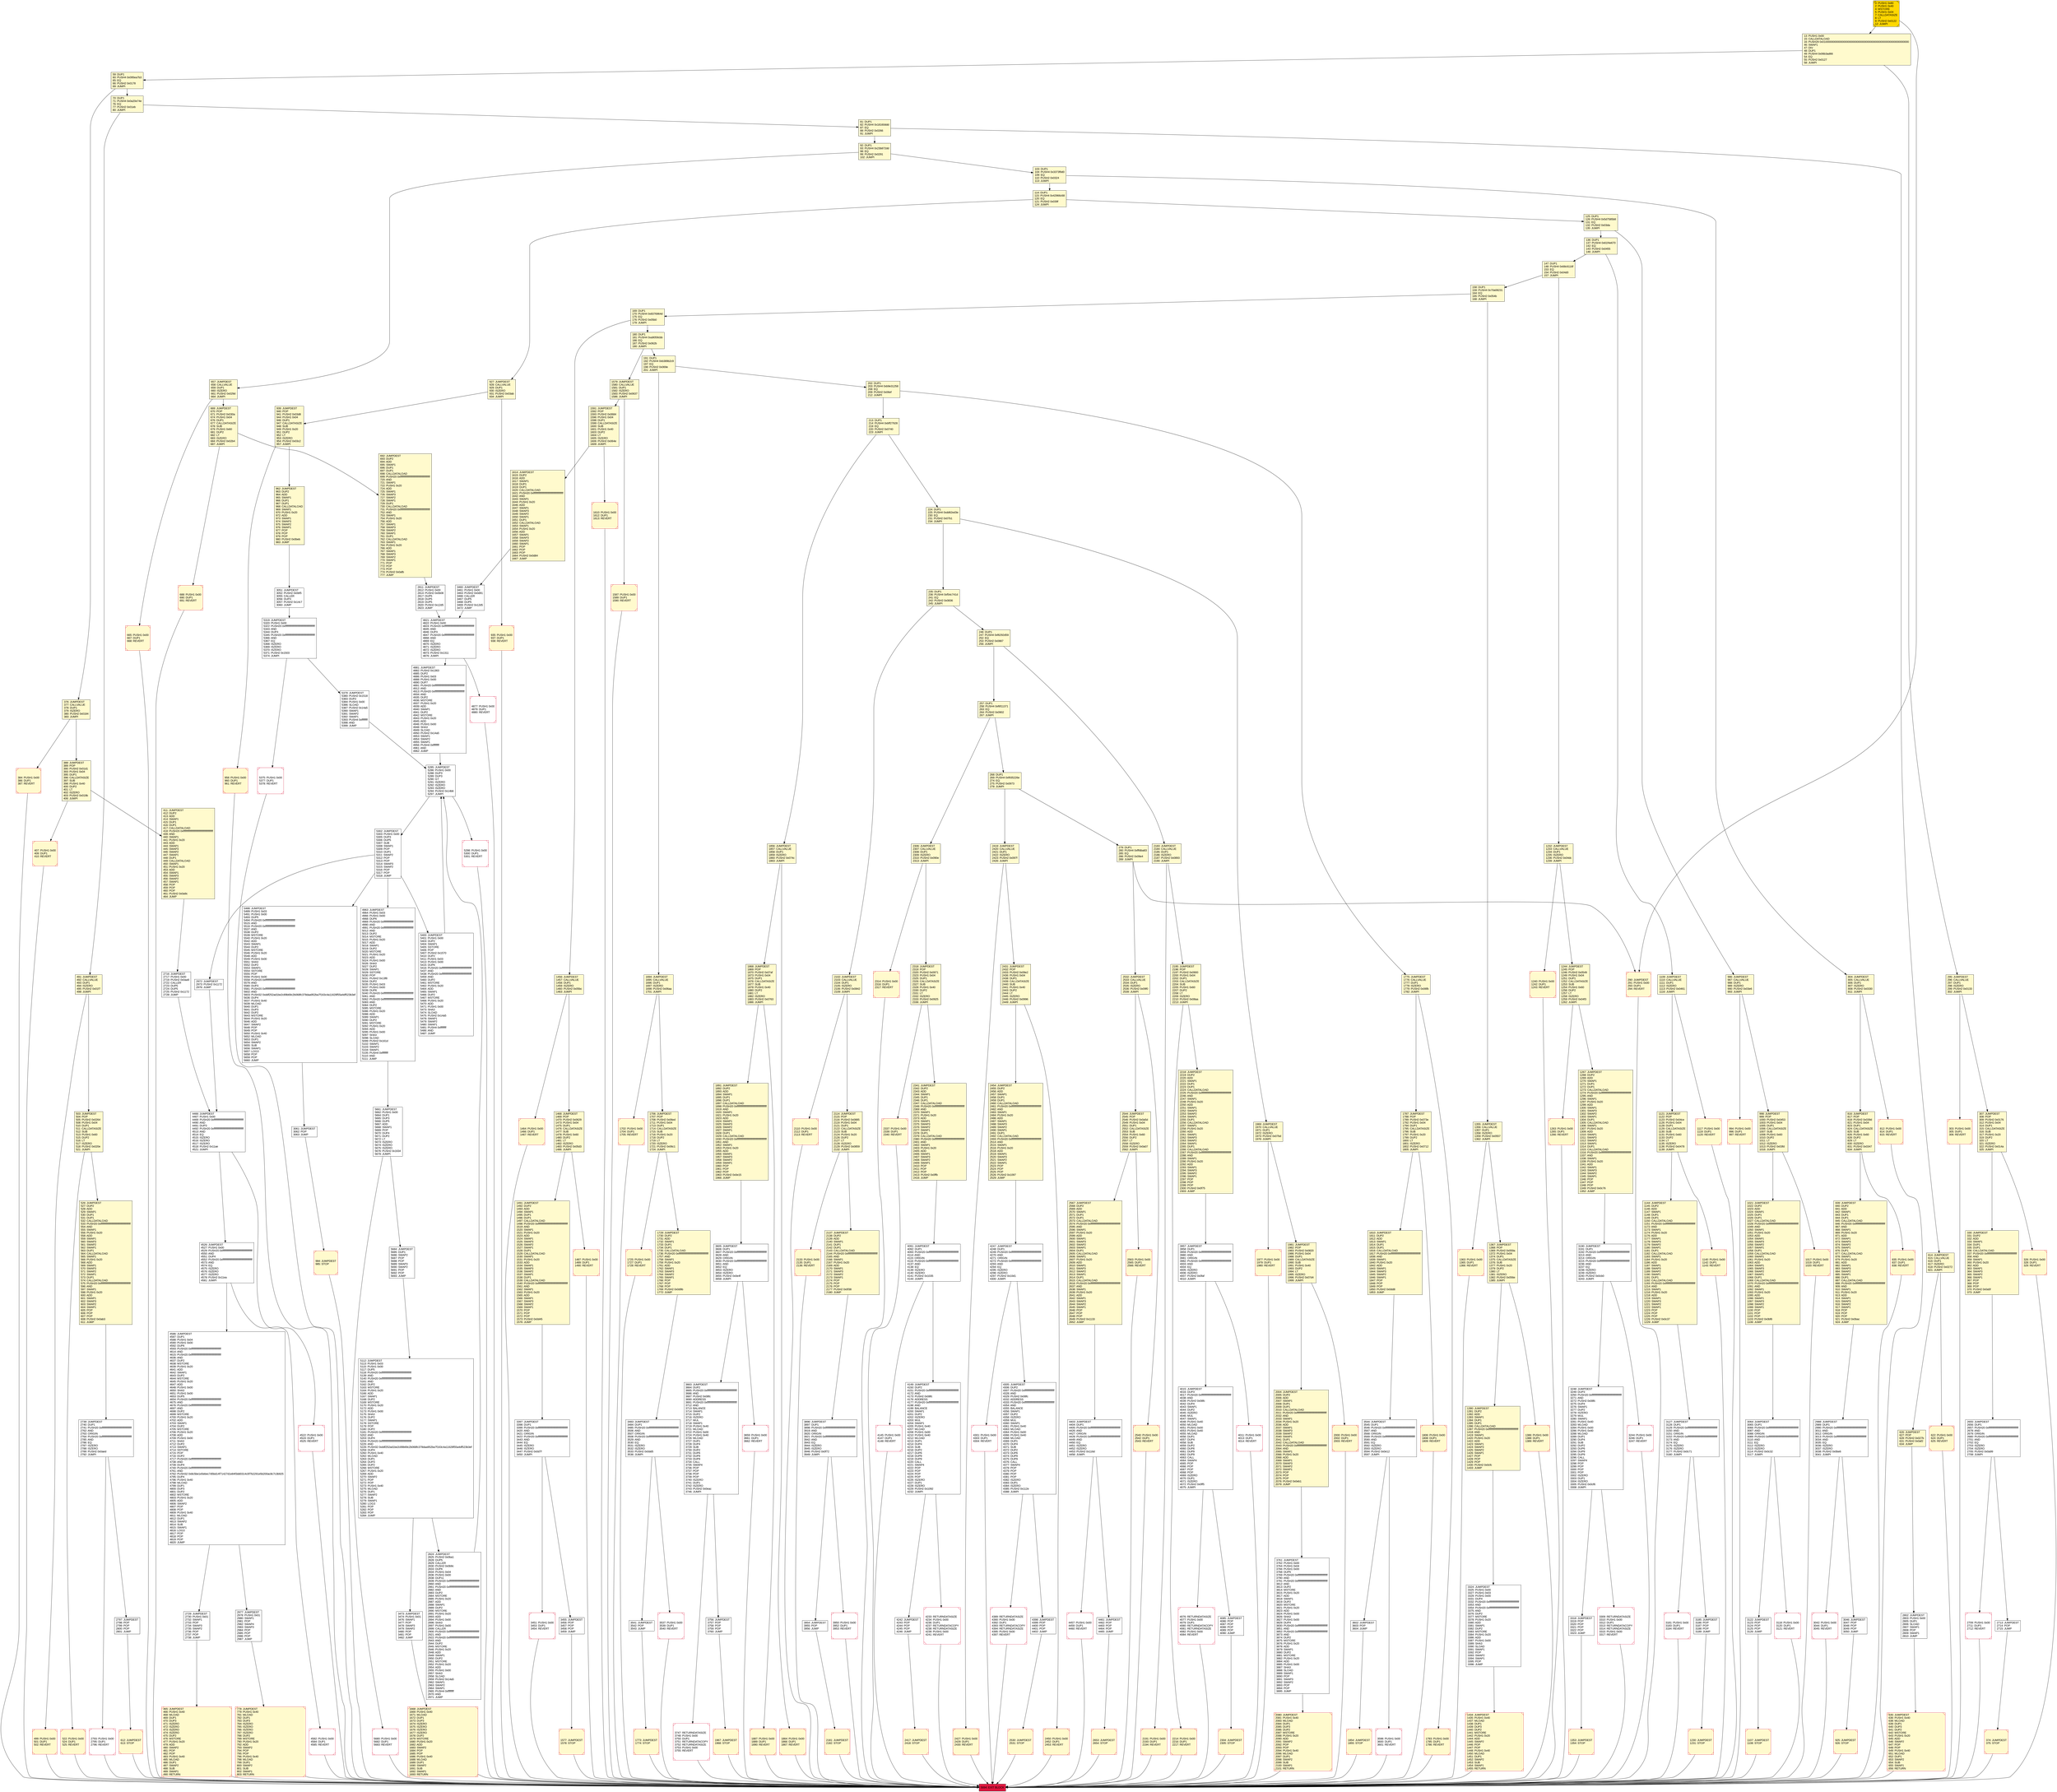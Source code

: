 digraph G {
bgcolor=transparent rankdir=UD;
node [shape=box style=filled color=black fillcolor=white fontname=arial fontcolor=black];
2729 [label="2729: JUMPDEST\l2730: PUSH1 0x01\l2732: SWAP1\l2733: POP\l2734: SWAP3\l2735: SWAP2\l2736: POP\l2737: POP\l2738: JUMP\l" ];
158 [label="158: DUP1\l159: PUSH4 0x70a08231\l164: EQ\l165: PUSH2 0x054b\l168: JUMPI\l" fillcolor=lemonchiffon ];
935 [label="935: PUSH1 0x00\l937: DUP1\l938: REVERT\l" fillcolor=lemonchiffon shape=Msquare color=crimson ];
925 [label="925: JUMPDEST\l926: STOP\l" fillcolor=lemonchiffon shape=Msquare color=crimson ];
2004 [label="2004: JUMPDEST\l2005: DUP2\l2006: ADD\l2007: SWAP1\l2008: DUP1\l2009: DUP1\l2010: CALLDATALOAD\l2011: PUSH20 0xffffffffffffffffffffffffffffffffffffffff\l2032: AND\l2033: SWAP1\l2034: PUSH1 0x20\l2036: ADD\l2037: SWAP1\l2038: SWAP3\l2039: SWAP2\l2040: SWAP1\l2041: DUP1\l2042: CALLDATALOAD\l2043: PUSH20 0xffffffffffffffffffffffffffffffffffffffff\l2064: AND\l2065: SWAP1\l2066: PUSH1 0x20\l2068: ADD\l2069: SWAP1\l2070: SWAP3\l2071: SWAP2\l2072: SWAP1\l2073: POP\l2074: POP\l2075: POP\l2076: PUSH2 0x0eb1\l2079: JUMP\l" fillcolor=lemonchiffon ];
4011 [label="4011: PUSH1 0x00\l4013: DUP1\l4014: REVERT\l" shape=Msquare color=crimson ];
4522 [label="4522: PUSH1 0x00\l4524: DUP1\l4525: REVERT\l" shape=Msquare color=crimson ];
3483 [label="3483: JUMPDEST\l3484: DUP1\l3485: PUSH20 0xffffffffffffffffffffffffffffffffffffffff\l3506: AND\l3507: ORIGIN\l3508: PUSH20 0xffffffffffffffffffffffffffffffffffffffff\l3529: AND\l3530: EQ\l3531: ISZERO\l3532: ISZERO\l3533: PUSH2 0x0dd5\l3536: JUMPI\l" ];
2797 [label="2797: JUMPDEST\l2798: POP\l2799: POP\l2800: POP\l2801: JUMP\l" ];
202 [label="202: DUP1\l203: PUSH4 0xb9e31258\l208: EQ\l209: PUSH2 0x06ef\l212: JUMPI\l" fillcolor=lemonchiffon ];
1729 [label="1729: JUMPDEST\l1730: DUP2\l1731: ADD\l1732: SWAP1\l1733: DUP1\l1734: DUP1\l1735: CALLDATALOAD\l1736: PUSH20 0xffffffffffffffffffffffffffffffffffffffff\l1757: AND\l1758: SWAP1\l1759: PUSH1 0x20\l1761: ADD\l1762: SWAP1\l1763: SWAP3\l1764: SWAP2\l1765: SWAP1\l1766: POP\l1767: POP\l1768: POP\l1769: PUSH2 0x0d9b\l1772: JUMP\l" fillcolor=lemonchiffon ];
1109 [label="1109: JUMPDEST\l1110: CALLVALUE\l1111: DUP1\l1112: ISZERO\l1113: PUSH2 0x0461\l1116: JUMPI\l" fillcolor=lemonchiffon ];
1977 [label="1977: PUSH1 0x00\l1979: DUP1\l1980: REVERT\l" fillcolor=lemonchiffon shape=Msquare color=crimson ];
1464 [label="1464: PUSH1 0x00\l1466: DUP1\l1467: REVERT\l" fillcolor=lemonchiffon shape=Msquare color=crimson ];
958 [label="958: PUSH1 0x00\l960: DUP1\l961: REVERT\l" fillcolor=lemonchiffon shape=Msquare color=crimson ];
384 [label="384: PUSH1 0x00\l386: DUP1\l387: REVERT\l" fillcolor=lemonchiffon shape=Msquare color=crimson ];
526 [label="526: JUMPDEST\l527: DUP2\l528: ADD\l529: SWAP1\l530: DUP1\l531: DUP1\l532: CALLDATALOAD\l533: PUSH20 0xffffffffffffffffffffffffffffffffffffffff\l554: AND\l555: SWAP1\l556: PUSH1 0x20\l558: ADD\l559: SWAP1\l560: SWAP3\l561: SWAP2\l562: SWAP1\l563: DUP1\l564: CALLDATALOAD\l565: SWAP1\l566: PUSH1 0x20\l568: ADD\l569: SWAP1\l570: SWAP3\l571: SWAP2\l572: SWAP1\l573: DUP1\l574: CALLDATALOAD\l575: PUSH20 0xffffffffffffffffffffffffffffffffffffffff\l596: AND\l597: SWAP1\l598: PUSH1 0x20\l600: ADD\l601: SWAP1\l602: SWAP3\l603: SWAP2\l604: SWAP1\l605: POP\l606: POP\l607: POP\l608: PUSH2 0x0ab3\l611: JUMP\l" fillcolor=lemonchiffon ];
1981 [label="1981: JUMPDEST\l1982: POP\l1983: PUSH2 0x0820\l1986: PUSH1 0x04\l1988: DUP1\l1989: CALLDATASIZE\l1990: SUB\l1991: PUSH1 0x40\l1993: DUP2\l1994: LT\l1995: ISZERO\l1996: PUSH2 0x07d4\l1999: JUMPI\l" fillcolor=lemonchiffon ];
839 [label="839: JUMPDEST\l840: DUP2\l841: ADD\l842: SWAP1\l843: DUP1\l844: DUP1\l845: CALLDATALOAD\l846: PUSH20 0xffffffffffffffffffffffffffffffffffffffff\l867: AND\l868: SWAP1\l869: PUSH1 0x20\l871: ADD\l872: SWAP1\l873: SWAP3\l874: SWAP2\l875: SWAP1\l876: DUP1\l877: CALLDATALOAD\l878: SWAP1\l879: PUSH1 0x20\l881: ADD\l882: SWAP1\l883: SWAP3\l884: SWAP2\l885: SWAP1\l886: DUP1\l887: CALLDATALOAD\l888: PUSH20 0xffffffffffffffffffffffffffffffffffffffff\l909: AND\l910: SWAP1\l911: PUSH1 0x20\l913: ADD\l914: SWAP1\l915: SWAP3\l916: SWAP2\l917: SWAP1\l918: POP\l919: POP\l920: POP\l921: PUSH2 0x0bac\l924: JUMP\l" fillcolor=lemonchiffon ];
1434 [label="1434: JUMPDEST\l1435: PUSH1 0x40\l1437: MLOAD\l1438: DUP1\l1439: DUP3\l1440: DUP2\l1441: MSTORE\l1442: PUSH1 0x20\l1444: ADD\l1445: SWAP2\l1446: POP\l1447: POP\l1448: PUSH1 0x40\l1450: MLOAD\l1451: DUP1\l1452: SWAP2\l1453: SUB\l1454: SWAP1\l1455: RETURN\l" fillcolor=lemonchiffon shape=Msquare color=crimson ];
1468 [label="1468: JUMPDEST\l1469: POP\l1470: PUSH2 0x0629\l1473: PUSH1 0x04\l1475: DUP1\l1476: CALLDATASIZE\l1477: SUB\l1478: PUSH1 0x60\l1480: DUP2\l1481: LT\l1482: ISZERO\l1483: PUSH2 0x05d3\l1486: JUMPI\l" fillcolor=lemonchiffon ];
2567 [label="2567: JUMPDEST\l2568: DUP2\l2569: ADD\l2570: SWAP1\l2571: DUP1\l2572: DUP1\l2573: CALLDATALOAD\l2574: PUSH20 0xffffffffffffffffffffffffffffffffffffffff\l2595: AND\l2596: SWAP1\l2597: PUSH1 0x20\l2599: ADD\l2600: SWAP1\l2601: SWAP3\l2602: SWAP2\l2603: SWAP1\l2604: DUP1\l2605: CALLDATALOAD\l2606: SWAP1\l2607: PUSH1 0x20\l2609: ADD\l2610: SWAP1\l2611: SWAP3\l2612: SWAP2\l2613: SWAP1\l2614: DUP1\l2615: CALLDATALOAD\l2616: PUSH20 0xffffffffffffffffffffffffffffffffffffffff\l2637: AND\l2638: SWAP1\l2639: PUSH1 0x20\l2641: ADD\l2642: SWAP1\l2643: SWAP3\l2644: SWAP2\l2645: SWAP1\l2646: POP\l2647: POP\l2648: POP\l2649: PUSH2 0x1133\l2652: JUMP\l" fillcolor=lemonchiffon ];
2450 [label="2450: PUSH1 0x00\l2452: DUP1\l2453: REVERT\l" fillcolor=lemonchiffon shape=Msquare color=crimson ];
407 [label="407: PUSH1 0x00\l409: DUP1\l410: REVERT\l" fillcolor=lemonchiffon shape=Msquare color=crimson ];
778 [label="778: JUMPDEST\l779: PUSH1 0x40\l781: MLOAD\l782: DUP1\l783: DUP3\l784: ISZERO\l785: ISZERO\l786: ISZERO\l787: ISZERO\l788: DUP2\l789: MSTORE\l790: PUSH1 0x20\l792: ADD\l793: SWAP2\l794: POP\l795: POP\l796: PUSH1 0x40\l798: MLOAD\l799: DUP1\l800: SWAP2\l801: SUB\l802: SWAP1\l803: RETURN\l" fillcolor=lemonchiffon shape=Msquare color=crimson ];
1121 [label="1121: JUMPDEST\l1122: POP\l1123: PUSH2 0x04ce\l1126: PUSH1 0x04\l1128: DUP1\l1129: CALLDATASIZE\l1130: SUB\l1131: PUSH1 0x60\l1133: DUP2\l1134: LT\l1135: ISZERO\l1136: PUSH2 0x0478\l1139: JUMPI\l" fillcolor=lemonchiffon ];
4403 [label="4403: JUMPDEST\l4404: DUP1\l4405: PUSH20 0xffffffffffffffffffffffffffffffffffffffff\l4426: AND\l4427: ORIGIN\l4428: PUSH20 0xffffffffffffffffffffffffffffffffffffffff\l4449: AND\l4450: EQ\l4451: ISZERO\l4452: ISZERO\l4453: PUSH2 0x116d\l4456: JUMPI\l" ];
1967 [label="1967: JUMPDEST\l1968: STOP\l" fillcolor=lemonchiffon shape=Msquare color=crimson ];
1591 [label="1591: JUMPDEST\l1592: POP\l1593: PUSH2 0x0684\l1596: PUSH1 0x04\l1598: DUP1\l1599: CALLDATASIZE\l1600: SUB\l1601: PUSH1 0x40\l1603: DUP2\l1604: LT\l1605: ISZERO\l1606: PUSH2 0x064e\l1609: JUMPI\l" fillcolor=lemonchiffon ];
5694 [label="5694: EXIT BLOCK\l" fillcolor=crimson ];
1232 [label="1232: JUMPDEST\l1233: CALLVALUE\l1234: DUP1\l1235: ISZERO\l1236: PUSH2 0x04dc\l1239: JUMPI\l" fillcolor=lemonchiffon ];
491 [label="491: JUMPDEST\l492: CALLVALUE\l493: DUP1\l494: ISZERO\l495: PUSH2 0x01f7\l498: JUMPI\l" fillcolor=lemonchiffon ];
994 [label="994: PUSH1 0x00\l996: DUP1\l997: REVERT\l" fillcolor=lemonchiffon shape=Msquare color=crimson ];
3042 [label="3042: PUSH1 0x00\l3044: DUP1\l3045: REVERT\l" shape=Msquare color=crimson ];
4582 [label="4582: PUSH1 0x00\l4584: DUP1\l4585: REVERT\l" shape=Msquare color=crimson ];
268 [label="268: DUP1\l269: PUSH4 0xf935226e\l274: EQ\l275: PUSH2 0x0973\l278: JUMPI\l" fillcolor=lemonchiffon ];
984 [label="984: JUMPDEST\l985: STOP\l" fillcolor=lemonchiffon shape=Msquare color=crimson ];
2540 [label="2540: PUSH1 0x00\l2542: DUP1\l2543: REVERT\l" fillcolor=lemonchiffon shape=Msquare color=crimson ];
3756 [label="3756: JUMPDEST\l3757: POP\l3758: POP\l3759: POP\l3760: JUMP\l" ];
1856 [label="1856: JUMPDEST\l1857: CALLVALUE\l1858: DUP1\l1859: ISZERO\l1860: PUSH2 0x074c\l1863: JUMPI\l" fillcolor=lemonchiffon ];
499 [label="499: PUSH1 0x00\l501: DUP1\l502: REVERT\l" fillcolor=lemonchiffon shape=Msquare color=crimson ];
1706 [label="1706: JUMPDEST\l1707: POP\l1708: PUSH2 0x06ed\l1711: PUSH1 0x04\l1713: DUP1\l1714: CALLDATASIZE\l1715: SUB\l1716: PUSH1 0x20\l1718: DUP2\l1719: LT\l1720: ISZERO\l1721: PUSH2 0x06c1\l1724: JUMPI\l" fillcolor=lemonchiffon ];
3954 [label="3954: JUMPDEST\l3955: POP\l3956: JUMP\l" ];
1017 [label="1017: PUSH1 0x00\l1019: DUP1\l1020: REVERT\l" fillcolor=lemonchiffon shape=Msquare color=crimson ];
13 [label="13: PUSH1 0x00\l15: CALLDATALOAD\l16: PUSH29 0x0100000000000000000000000000000000000000000000000000000000\l46: SWAP1\l47: DIV\l48: DUP1\l49: PUSH4 0x06b3ad66\l54: EQ\l55: PUSH2 0x0127\l58: JUMPI\l" fillcolor=lemonchiffon ];
235 [label="235: DUP1\l236: PUSH4 0xf54c741d\l241: EQ\l242: PUSH2 0x0836\l245: JUMPI\l" fillcolor=lemonchiffon ];
626 [label="626: JUMPDEST\l627: POP\l628: PUSH2 0x027b\l631: PUSH2 0x0af2\l634: JUMP\l" fillcolor=lemonchiffon ];
3605 [label="3605: JUMPDEST\l3606: DUP1\l3607: PUSH20 0xffffffffffffffffffffffffffffffffffffffff\l3628: AND\l3629: ORIGIN\l3630: PUSH20 0xffffffffffffffffffffffffffffffffffffffff\l3651: AND\l3652: EQ\l3653: ISZERO\l3654: ISZERO\l3655: PUSH2 0x0e4f\l3658: JUMPI\l" ];
2318 [label="2318: JUMPDEST\l2319: POP\l2320: PUSH2 0x0971\l2323: PUSH1 0x04\l2325: DUP1\l2326: CALLDATASIZE\l2327: SUB\l2328: PUSH1 0x40\l2330: DUP2\l2331: LT\l2332: ISZERO\l2333: PUSH2 0x0925\l2336: JUMPI\l" fillcolor=lemonchiffon ];
147 [label="147: DUP1\l148: PUSH4 0x68c6116f\l153: EQ\l154: PUSH2 0x04d0\l157: JUMPI\l" fillcolor=lemonchiffon ];
5661 [label="5661: JUMPDEST\l5662: PUSH1 0x00\l5664: DUP1\l5665: DUP3\l5666: DUP5\l5667: ADD\l5668: SWAP1\l5669: POP\l5670: DUP4\l5671: DUP2\l5672: LT\l5673: ISZERO\l5674: ISZERO\l5675: ISZERO\l5676: PUSH2 0x1634\l5679: JUMPI\l" ];
1487 [label="1487: PUSH1 0x00\l1489: DUP1\l1490: REVERT\l" fillcolor=lemonchiffon shape=Msquare color=crimson ];
3537 [label="3537: PUSH1 0x00\l3539: DUP1\l3540: REVERT\l" shape=Msquare color=crimson ];
2000 [label="2000: PUSH1 0x00\l2002: DUP1\l2003: REVERT\l" fillcolor=lemonchiffon shape=Msquare color=crimson ];
4242 [label="4242: JUMPDEST\l4243: POP\l4244: POP\l4245: POP\l4246: JUMP\l" ];
2530 [label="2530: JUMPDEST\l2531: STOP\l" fillcolor=lemonchiffon shape=Msquare color=crimson ];
246 [label="246: DUP1\l247: PUSH4 0xf6292d59\l252: EQ\l253: PUSH2 0x0887\l256: JUMPI\l" fillcolor=lemonchiffon ];
2337 [label="2337: PUSH1 0x00\l2339: DUP1\l2340: REVERT\l" fillcolor=lemonchiffon shape=Msquare color=crimson ];
812 [label="812: PUSH1 0x00\l814: DUP1\l815: REVERT\l" fillcolor=lemonchiffon shape=Msquare color=crimson ];
303 [label="303: PUSH1 0x00\l305: DUP1\l306: REVERT\l" fillcolor=lemonchiffon shape=Msquare color=crimson ];
3185 [label="3185: JUMPDEST\l3186: POP\l3187: POP\l3188: POP\l3189: JUMP\l" ];
1775 [label="1775: JUMPDEST\l1776: CALLVALUE\l1777: DUP1\l1778: ISZERO\l1779: PUSH2 0x06fb\l1782: JUMPI\l" fillcolor=lemonchiffon ];
5285 [label="5285: JUMPDEST\l5286: PUSH1 0x00\l5288: DUP3\l5289: DUP3\l5290: GT\l5291: ISZERO\l5292: ISZERO\l5293: ISZERO\l5294: PUSH2 0x14b6\l5297: JUMPI\l" ];
4233 [label="4233: RETURNDATASIZE\l4234: PUSH1 0x00\l4236: DUP1\l4237: RETURNDATACOPY\l4238: RETURNDATASIZE\l4239: PUSH1 0x00\l4241: REVERT\l" shape=Msquare color=crimson ];
2304 [label="2304: JUMPDEST\l2305: STOP\l" fillcolor=lemonchiffon shape=Msquare color=crimson ];
1267 [label="1267: JUMPDEST\l1268: DUP2\l1269: ADD\l1270: SWAP1\l1271: DUP1\l1272: DUP1\l1273: CALLDATALOAD\l1274: PUSH20 0xffffffffffffffffffffffffffffffffffffffff\l1295: AND\l1296: SWAP1\l1297: PUSH1 0x20\l1299: ADD\l1300: SWAP1\l1301: SWAP3\l1302: SWAP2\l1303: SWAP1\l1304: DUP1\l1305: CALLDATALOAD\l1306: SWAP1\l1307: PUSH1 0x20\l1309: ADD\l1310: SWAP1\l1311: SWAP3\l1312: SWAP2\l1313: SWAP1\l1314: DUP1\l1315: CALLDATALOAD\l1316: PUSH20 0xffffffffffffffffffffffffffffffffffffffff\l1337: AND\l1338: SWAP1\l1339: PUSH1 0x20\l1341: ADD\l1342: SWAP1\l1343: SWAP3\l1344: SWAP2\l1345: SWAP1\l1346: POP\l1347: POP\l1348: POP\l1349: PUSH2 0x0c76\l1352: JUMP\l" fillcolor=lemonchiffon ];
1456 [label="1456: JUMPDEST\l1457: CALLVALUE\l1458: DUP1\l1459: ISZERO\l1460: PUSH2 0x05bc\l1463: JUMPI\l" fillcolor=lemonchiffon ];
2532 [label="2532: JUMPDEST\l2533: CALLVALUE\l2534: DUP1\l2535: ISZERO\l2536: PUSH2 0x09f0\l2539: JUMPI\l" fillcolor=lemonchiffon ];
59 [label="59: DUP1\l60: PUSH4 0x095ea7b3\l65: EQ\l66: PUSH2 0x0178\l69: JUMPI\l" fillcolor=lemonchiffon ];
1854 [label="1854: JUMPDEST\l1855: STOP\l" fillcolor=lemonchiffon shape=Msquare color=crimson ];
5319 [label="5319: JUMPDEST\l5320: PUSH1 0x00\l5322: PUSH20 0xffffffffffffffffffffffffffffffffffffffff\l5343: AND\l5344: DUP3\l5345: PUSH20 0xffffffffffffffffffffffffffffffffffffffff\l5366: AND\l5367: EQ\l5368: ISZERO\l5369: ISZERO\l5370: ISZERO\l5371: PUSH2 0x1503\l5374: JUMPI\l" ];
2314 [label="2314: PUSH1 0x00\l2316: DUP1\l2317: REVERT\l" fillcolor=lemonchiffon shape=Msquare color=crimson ];
4877 [label="4877: PUSH1 0x00\l4879: DUP1\l4880: REVERT\l" shape=Msquare color=crimson ];
1806 [label="1806: PUSH1 0x00\l1808: DUP1\l1809: REVERT\l" fillcolor=lemonchiffon shape=Msquare color=crimson ];
804 [label="804: JUMPDEST\l805: CALLVALUE\l806: DUP1\l807: ISZERO\l808: PUSH2 0x0330\l811: JUMPI\l" fillcolor=lemonchiffon ];
191 [label="191: DUP1\l192: PUSH4 0xb389b2c9\l197: EQ\l198: PUSH2 0x069e\l201: JUMPI\l" fillcolor=lemonchiffon ];
3747 [label="3747: RETURNDATASIZE\l3748: PUSH1 0x00\l3750: DUP1\l3751: RETURNDATACOPY\l3752: RETURNDATASIZE\l3753: PUSH1 0x00\l3755: REVERT\l" shape=Msquare color=crimson ];
4085 [label="4085: JUMPDEST\l4086: POP\l4087: POP\l4088: POP\l4089: POP\l4090: JUMP\l" ];
2454 [label="2454: JUMPDEST\l2455: DUP2\l2456: ADD\l2457: SWAP1\l2458: DUP1\l2459: DUP1\l2460: CALLDATALOAD\l2461: PUSH20 0xffffffffffffffffffffffffffffffffffffffff\l2482: AND\l2483: SWAP1\l2484: PUSH1 0x20\l2486: ADD\l2487: SWAP1\l2488: SWAP3\l2489: SWAP2\l2490: SWAP1\l2491: DUP1\l2492: CALLDATALOAD\l2493: PUSH20 0xffffffffffffffffffffffffffffffffffffffff\l2514: AND\l2515: SWAP1\l2516: PUSH1 0x20\l2518: ADD\l2519: SWAP1\l2520: SWAP3\l2521: SWAP2\l2522: SWAP1\l2523: POP\l2524: POP\l2525: POP\l2526: PUSH2 0x1097\l2529: JUMP\l" fillcolor=lemonchiffon ];
669 [label="669: JUMPDEST\l670: POP\l671: PUSH2 0x030a\l674: PUSH1 0x04\l676: DUP1\l677: CALLDATASIZE\l678: SUB\l679: PUSH1 0x60\l681: DUP2\l682: LT\l683: ISZERO\l684: PUSH2 0x02b4\l687: JUMPI\l" fillcolor=lemonchiffon ];
2824 [label="2824: JUMPDEST\l2825: PUSH2 0x0ba1\l2828: DUP5\l2829: CALLER\l2830: PUSH2 0x0b9c\l2833: DUP6\l2834: PUSH1 0x04\l2836: PUSH1 0x00\l2838: DUP11\l2839: PUSH20 0xffffffffffffffffffffffffffffffffffffffff\l2860: AND\l2861: PUSH20 0xffffffffffffffffffffffffffffffffffffffff\l2882: AND\l2883: DUP2\l2884: MSTORE\l2885: PUSH1 0x20\l2887: ADD\l2888: SWAP1\l2889: DUP2\l2890: MSTORE\l2891: PUSH1 0x20\l2893: ADD\l2894: PUSH1 0x00\l2896: SHA3\l2897: PUSH1 0x00\l2899: CALLER\l2900: PUSH20 0xffffffffffffffffffffffffffffffffffffffff\l2921: AND\l2922: PUSH20 0xffffffffffffffffffffffffffffffffffffffff\l2943: AND\l2944: DUP2\l2945: MSTORE\l2946: PUSH1 0x20\l2948: ADD\l2949: SWAP1\l2950: DUP2\l2951: MSTORE\l2952: PUSH1 0x20\l2954: ADD\l2955: PUSH1 0x00\l2957: SHA3\l2958: SLOAD\l2959: PUSH2 0x14a5\l2962: SWAP1\l2963: SWAP2\l2964: SWAP1\l2965: PUSH4 0xffffffff\l2970: AND\l2971: JUMP\l" ];
3957 [label="3957: JUMPDEST\l3958: DUP1\l3959: PUSH20 0xffffffffffffffffffffffffffffffffffffffff\l3980: AND\l3981: ORIGIN\l3982: PUSH20 0xffffffffffffffffffffffffffffffffffffffff\l4003: AND\l4004: EQ\l4005: ISZERO\l4006: ISZERO\l4007: PUSH2 0x0faf\l4010: JUMPI\l" ];
1579 [label="1579: JUMPDEST\l1580: CALLVALUE\l1581: DUP1\l1582: ISZERO\l1583: PUSH2 0x0637\l1586: JUMPI\l" fillcolor=lemonchiffon ];
4457 [label="4457: PUSH1 0x00\l4459: DUP1\l4460: REVERT\l" shape=Msquare color=crimson ];
1386 [label="1386: PUSH1 0x00\l1388: DUP1\l1389: REVERT\l" fillcolor=lemonchiffon shape=Msquare color=crimson ];
3190 [label="3190: JUMPDEST\l3191: DUP1\l3192: PUSH20 0xffffffffffffffffffffffffffffffffffffffff\l3213: AND\l3214: ORIGIN\l3215: PUSH20 0xffffffffffffffffffffffffffffffffffffffff\l3236: AND\l3237: EQ\l3238: ISZERO\l3239: ISZERO\l3240: PUSH2 0x0cb0\l3243: JUMPI\l" ];
3950 [label="3950: PUSH1 0x00\l3952: DUP1\l3953: REVERT\l" shape=Msquare color=crimson ];
2183 [label="2183: JUMPDEST\l2184: CALLVALUE\l2185: DUP1\l2186: ISZERO\l2187: PUSH2 0x0893\l2190: JUMPI\l" fillcolor=lemonchiffon ];
3061 [label="3061: JUMPDEST\l3062: POP\l3063: JUMP\l" ];
3122 [label="3122: JUMPDEST\l3123: POP\l3124: POP\l3125: POP\l3126: JUMP\l" ];
2427 [label="2427: PUSH1 0x00\l2429: DUP1\l2430: REVERT\l" fillcolor=lemonchiffon shape=Msquare color=crimson ];
3451 [label="3451: PUSH1 0x00\l3453: DUP1\l3454: REVERT\l" shape=Msquare color=crimson ];
388 [label="388: JUMPDEST\l389: POP\l390: PUSH2 0x01d1\l393: PUSH1 0x04\l395: DUP1\l396: CALLDATASIZE\l397: SUB\l398: PUSH1 0x40\l400: DUP2\l401: LT\l402: ISZERO\l403: PUSH2 0x019b\l406: JUMPI\l" fillcolor=lemonchiffon ];
2802 [label="2802: JUMPDEST\l2803: PUSH1 0x00\l2805: DUP1\l2806: SLOAD\l2807: SWAP1\l2808: POP\l2809: SWAP1\l2810: JUMP\l" ];
2811 [label="2811: JUMPDEST\l2812: PUSH1 0x00\l2814: PUSH2 0x0b08\l2817: DUP5\l2818: DUP5\l2819: DUP5\l2820: PUSH2 0x12d5\l2823: JUMP\l" ];
1353 [label="1353: JUMPDEST\l1354: STOP\l" fillcolor=lemonchiffon shape=Msquare color=crimson ];
3761 [label="3761: JUMPDEST\l3762: PUSH1 0x00\l3764: PUSH1 0x04\l3766: PUSH1 0x00\l3768: DUP5\l3769: PUSH20 0xffffffffffffffffffffffffffffffffffffffff\l3790: AND\l3791: PUSH20 0xffffffffffffffffffffffffffffffffffffffff\l3812: AND\l3813: DUP2\l3814: MSTORE\l3815: PUSH1 0x20\l3817: ADD\l3818: SWAP1\l3819: DUP2\l3820: MSTORE\l3821: PUSH1 0x20\l3823: ADD\l3824: PUSH1 0x00\l3826: SHA3\l3827: PUSH1 0x00\l3829: DUP4\l3830: PUSH20 0xffffffffffffffffffffffffffffffffffffffff\l3851: AND\l3852: PUSH20 0xffffffffffffffffffffffffffffffffffffffff\l3873: AND\l3874: DUP2\l3875: MSTORE\l3876: PUSH1 0x20\l3878: ADD\l3879: SWAP1\l3880: DUP2\l3881: MSTORE\l3882: PUSH1 0x20\l3884: ADD\l3885: PUSH1 0x00\l3887: SHA3\l3888: SLOAD\l3889: SWAP1\l3890: POP\l3891: SWAP3\l3892: SWAP2\l3893: POP\l3894: POP\l3895: JUMP\l" ];
374 [label="374: JUMPDEST\l375: STOP\l" fillcolor=lemonchiffon shape=Msquare color=crimson ];
835 [label="835: PUSH1 0x00\l837: DUP1\l838: REVERT\l" fillcolor=lemonchiffon shape=Msquare color=crimson ];
1491 [label="1491: JUMPDEST\l1492: DUP2\l1493: ADD\l1494: SWAP1\l1495: DUP1\l1496: DUP1\l1497: CALLDATALOAD\l1498: PUSH20 0xffffffffffffffffffffffffffffffffffffffff\l1519: AND\l1520: SWAP1\l1521: PUSH1 0x20\l1523: ADD\l1524: SWAP1\l1525: SWAP3\l1526: SWAP2\l1527: SWAP1\l1528: DUP1\l1529: CALLDATALOAD\l1530: SWAP1\l1531: PUSH1 0x20\l1533: ADD\l1534: SWAP1\l1535: SWAP3\l1536: SWAP2\l1537: SWAP1\l1538: DUP1\l1539: CALLDATALOAD\l1540: PUSH20 0xffffffffffffffffffffffffffffffffffffffff\l1561: AND\l1562: SWAP1\l1563: PUSH1 0x20\l1565: ADD\l1566: SWAP1\l1567: SWAP3\l1568: SWAP2\l1569: SWAP1\l1570: POP\l1571: POP\l1572: POP\l1573: PUSH2 0x0d45\l1576: JUMP\l" fillcolor=lemonchiffon ];
2417 [label="2417: JUMPDEST\l2418: STOP\l" fillcolor=lemonchiffon shape=Msquare color=crimson ];
2114 [label="2114: JUMPDEST\l2115: POP\l2116: PUSH2 0x0885\l2119: PUSH1 0x04\l2121: DUP1\l2122: CALLDATASIZE\l2123: SUB\l2124: PUSH1 0x20\l2126: DUP2\l2127: LT\l2128: ISZERO\l2129: PUSH2 0x0859\l2132: JUMPI\l" fillcolor=lemonchiffon ];
0 [label="0: PUSH1 0x80\l2: PUSH1 0x40\l4: MSTORE\l5: PUSH1 0x04\l7: CALLDATASIZE\l8: LT\l9: PUSH2 0x0122\l12: JUMPI\l" fillcolor=lemonchiffon shape=Msquare fillcolor=gold ];
376 [label="376: JUMPDEST\l377: CALLVALUE\l378: DUP1\l379: ISZERO\l380: PUSH2 0x0184\l383: JUMPI\l" fillcolor=lemonchiffon ];
326 [label="326: PUSH1 0x00\l328: DUP1\l329: REVERT\l" fillcolor=lemonchiffon shape=Msquare color=crimson ];
330 [label="330: JUMPDEST\l331: DUP2\l332: ADD\l333: SWAP1\l334: DUP1\l335: DUP1\l336: CALLDATALOAD\l337: PUSH20 0xffffffffffffffffffffffffffffffffffffffff\l358: AND\l359: SWAP1\l360: PUSH1 0x20\l362: ADD\l363: SWAP1\l364: SWAP3\l365: SWAP2\l366: SWAP1\l367: POP\l368: POP\l369: POP\l370: PUSH2 0x0a5f\l373: JUMP\l" fillcolor=lemonchiffon ];
1864 [label="1864: PUSH1 0x00\l1866: DUP1\l1867: REVERT\l" fillcolor=lemonchiffon shape=Msquare color=crimson ];
465 [label="465: JUMPDEST\l466: PUSH1 0x40\l468: MLOAD\l469: DUP1\l470: DUP3\l471: ISZERO\l472: ISZERO\l473: ISZERO\l474: ISZERO\l475: DUP2\l476: MSTORE\l477: PUSH1 0x20\l479: ADD\l480: SWAP2\l481: POP\l482: POP\l483: PUSH1 0x40\l485: MLOAD\l486: DUP1\l487: SWAP2\l488: SUB\l489: SWAP1\l490: RETURN\l" fillcolor=lemonchiffon shape=Msquare color=crimson ];
2544 [label="2544: JUMPDEST\l2545: POP\l2546: PUSH2 0x0a5d\l2549: PUSH1 0x04\l2551: DUP1\l2552: CALLDATASIZE\l2553: SUB\l2554: PUSH1 0x60\l2556: DUP2\l2557: LT\l2558: ISZERO\l2559: PUSH2 0x0a07\l2562: JUMPI\l" fillcolor=lemonchiffon ];
1363 [label="1363: PUSH1 0x00\l1365: DUP1\l1366: REVERT\l" fillcolor=lemonchiffon shape=Msquare color=crimson ];
3541 [label="3541: JUMPDEST\l3542: POP\l3543: JUMP\l" ];
3309 [label="3309: RETURNDATASIZE\l3310: PUSH1 0x00\l3312: DUP1\l3313: RETURNDATACOPY\l3314: RETURNDATASIZE\l3315: PUSH1 0x00\l3317: REVERT\l" shape=Msquare color=crimson ];
1355 [label="1355: JUMPDEST\l1356: CALLVALUE\l1357: DUP1\l1358: ISZERO\l1359: PUSH2 0x0557\l1362: JUMPI\l" fillcolor=lemonchiffon ];
939 [label="939: JUMPDEST\l940: POP\l941: PUSH2 0x03d8\l944: PUSH1 0x04\l946: DUP1\l947: CALLDATASIZE\l948: SUB\l949: PUSH1 0x20\l951: DUP2\l952: LT\l953: ISZERO\l954: PUSH2 0x03c2\l957: JUMPI\l" fillcolor=lemonchiffon ];
4821 [label="4821: JUMPDEST\l4822: PUSH1 0x00\l4824: PUSH20 0xffffffffffffffffffffffffffffffffffffffff\l4845: AND\l4846: DUP3\l4847: PUSH20 0xffffffffffffffffffffffffffffffffffffffff\l4868: AND\l4869: EQ\l4870: ISZERO\l4871: ISZERO\l4872: ISZERO\l4873: PUSH2 0x1311\l4876: JUMPI\l" ];
1887 [label="1887: PUSH1 0x00\l1889: DUP1\l1890: REVERT\l" fillcolor=lemonchiffon shape=Msquare color=crimson ];
1021 [label="1021: JUMPDEST\l1022: DUP2\l1023: ADD\l1024: SWAP1\l1025: DUP1\l1026: DUP1\l1027: CALLDATALOAD\l1028: PUSH20 0xffffffffffffffffffffffffffffffffffffffff\l1049: AND\l1050: SWAP1\l1051: PUSH1 0x20\l1053: ADD\l1054: SWAP1\l1055: SWAP3\l1056: SWAP2\l1057: SWAP1\l1058: DUP1\l1059: CALLDATALOAD\l1060: SWAP1\l1061: PUSH1 0x20\l1063: ADD\l1064: SWAP1\l1065: SWAP3\l1066: SWAP2\l1067: SWAP1\l1068: DUP1\l1069: CALLDATALOAD\l1070: PUSH20 0xffffffffffffffffffffffffffffffffffffffff\l1091: AND\l1092: SWAP1\l1093: PUSH1 0x20\l1095: ADD\l1096: SWAP1\l1097: SWAP3\l1098: SWAP2\l1099: SWAP1\l1100: POP\l1101: POP\l1102: POP\l1103: PUSH2 0x0bf8\l1106: JUMP\l" fillcolor=lemonchiffon ];
1702 [label="1702: PUSH1 0x00\l1704: DUP1\l1705: REVERT\l" fillcolor=lemonchiffon shape=Msquare color=crimson ];
2214 [label="2214: PUSH1 0x00\l2216: DUP1\l2217: REVERT\l" fillcolor=lemonchiffon shape=Msquare color=crimson ];
3046 [label="3046: JUMPDEST\l3047: POP\l3048: POP\l3049: POP\l3050: JUMP\l" ];
503 [label="503: JUMPDEST\l504: POP\l505: PUSH2 0x0264\l508: PUSH1 0x04\l510: DUP1\l511: CALLDATASIZE\l512: SUB\l513: PUSH1 0x60\l515: DUP2\l516: LT\l517: ISZERO\l518: PUSH2 0x020e\l521: JUMPI\l" fillcolor=lemonchiffon ];
3244 [label="3244: PUSH1 0x00\l3246: DUP1\l3247: REVERT\l" shape=Msquare color=crimson ];
2306 [label="2306: JUMPDEST\l2307: CALLVALUE\l2308: DUP1\l2309: ISZERO\l2310: PUSH2 0x090e\l2313: JUMPI\l" fillcolor=lemonchiffon ];
688 [label="688: PUSH1 0x00\l690: DUP1\l691: REVERT\l" fillcolor=lemonchiffon shape=Msquare color=crimson ];
2181 [label="2181: JUMPDEST\l2182: STOP\l" fillcolor=lemonchiffon shape=Msquare color=crimson ];
4526 [label="4526: JUMPDEST\l4527: PUSH1 0x00\l4529: PUSH20 0xffffffffffffffffffffffffffffffffffffffff\l4550: AND\l4551: DUP4\l4552: PUSH20 0xffffffffffffffffffffffffffffffffffffffff\l4573: AND\l4574: EQ\l4575: ISZERO\l4576: ISZERO\l4577: ISZERO\l4578: PUSH2 0x11ea\l4581: JUMPI\l" ];
5298 [label="5298: PUSH1 0x00\l5300: DUP1\l5301: REVERT\l" shape=Msquare color=crimson ];
295 [label="295: JUMPDEST\l296: CALLVALUE\l297: DUP1\l298: ISZERO\l299: PUSH2 0x0133\l302: JUMPI\l" fillcolor=lemonchiffon ];
4586 [label="4586: JUMPDEST\l4587: DUP1\l4588: PUSH1 0x04\l4590: PUSH1 0x00\l4592: DUP6\l4593: PUSH20 0xffffffffffffffffffffffffffffffffffffffff\l4614: AND\l4615: PUSH20 0xffffffffffffffffffffffffffffffffffffffff\l4636: AND\l4637: DUP2\l4638: MSTORE\l4639: PUSH1 0x20\l4641: ADD\l4642: SWAP1\l4643: DUP2\l4644: MSTORE\l4645: PUSH1 0x20\l4647: ADD\l4648: PUSH1 0x00\l4650: SHA3\l4651: PUSH1 0x00\l4653: DUP5\l4654: PUSH20 0xffffffffffffffffffffffffffffffffffffffff\l4675: AND\l4676: PUSH20 0xffffffffffffffffffffffffffffffffffffffff\l4697: AND\l4698: DUP2\l4699: MSTORE\l4700: PUSH1 0x20\l4702: ADD\l4703: SWAP1\l4704: DUP2\l4705: MSTORE\l4706: PUSH1 0x20\l4708: ADD\l4709: PUSH1 0x00\l4711: SHA3\l4712: DUP2\l4713: SWAP1\l4714: SSTORE\l4715: POP\l4716: DUP2\l4717: PUSH20 0xffffffffffffffffffffffffffffffffffffffff\l4738: AND\l4739: DUP4\l4740: PUSH20 0xffffffffffffffffffffffffffffffffffffffff\l4761: AND\l4762: PUSH32 0x8c5be1e5ebec7d5bd14f71427d1e84f3dd0314c0f7b2291e5b200ac8c7c3b925\l4795: DUP4\l4796: PUSH1 0x40\l4798: MLOAD\l4799: DUP1\l4800: DUP3\l4801: DUP2\l4802: MSTORE\l4803: PUSH1 0x20\l4805: ADD\l4806: SWAP2\l4807: POP\l4808: POP\l4809: PUSH1 0x40\l4811: MLOAD\l4812: DUP1\l4813: SWAP2\l4814: SUB\l4815: SWAP1\l4816: LOG3\l4817: POP\l4818: POP\l4819: POP\l4820: JUMP\l" ];
1725 [label="1725: PUSH1 0x00\l1727: DUP1\l1728: REVERT\l" fillcolor=lemonchiffon shape=Msquare color=crimson ];
2419 [label="2419: JUMPDEST\l2420: CALLVALUE\l2421: DUP1\l2422: ISZERO\l2423: PUSH2 0x097f\l2426: JUMPI\l" fillcolor=lemonchiffon ];
1787 [label="1787: JUMPDEST\l1788: POP\l1789: PUSH2 0x073e\l1792: PUSH1 0x04\l1794: DUP1\l1795: CALLDATASIZE\l1796: SUB\l1797: PUSH1 0x20\l1799: DUP2\l1800: LT\l1801: ISZERO\l1802: PUSH2 0x0712\l1805: JUMPI\l" fillcolor=lemonchiffon ];
1891 [label="1891: JUMPDEST\l1892: DUP2\l1893: ADD\l1894: SWAP1\l1895: DUP1\l1896: DUP1\l1897: CALLDATALOAD\l1898: PUSH20 0xffffffffffffffffffffffffffffffffffffffff\l1919: AND\l1920: SWAP1\l1921: PUSH1 0x20\l1923: ADD\l1924: SWAP1\l1925: SWAP3\l1926: SWAP2\l1927: SWAP1\l1928: DUP1\l1929: CALLDATALOAD\l1930: PUSH20 0xffffffffffffffffffffffffffffffffffffffff\l1951: AND\l1952: SWAP1\l1953: PUSH1 0x20\l1955: ADD\l1956: SWAP1\l1957: SWAP3\l1958: SWAP2\l1959: SWAP1\l1960: POP\l1961: POP\l1962: POP\l1963: PUSH2 0x0e15\l1966: JUMP\l" fillcolor=lemonchiffon ];
3663 [label="3663: JUMPDEST\l3664: DUP2\l3665: PUSH20 0xffffffffffffffffffffffffffffffffffffffff\l3686: AND\l3687: PUSH2 0x08fc\l3690: ADDRESS\l3691: PUSH20 0xffffffffffffffffffffffffffffffffffffffff\l3712: AND\l3713: BALANCE\l3714: SWAP1\l3715: DUP2\l3716: ISZERO\l3717: MUL\l3718: SWAP1\l3719: PUSH1 0x40\l3721: MLOAD\l3722: PUSH1 0x00\l3724: PUSH1 0x40\l3726: MLOAD\l3727: DUP1\l3728: DUP4\l3729: SUB\l3730: DUP2\l3731: DUP6\l3732: DUP9\l3733: DUP9\l3734: CALL\l3735: SWAP4\l3736: POP\l3737: POP\l3738: POP\l3739: POP\l3740: ISZERO\l3741: DUP1\l3742: ISZERO\l3743: PUSH2 0x0eac\l3746: JUMPI\l" ];
290 [label="290: JUMPDEST\l291: PUSH1 0x00\l293: DUP1\l294: REVERT\l" fillcolor=lemonchiffon shape=Msquare color=crimson ];
5112 [label="5112: JUMPDEST\l5113: PUSH1 0x03\l5115: PUSH1 0x00\l5117: DUP5\l5118: PUSH20 0xffffffffffffffffffffffffffffffffffffffff\l5139: AND\l5140: PUSH20 0xffffffffffffffffffffffffffffffffffffffff\l5161: AND\l5162: DUP2\l5163: MSTORE\l5164: PUSH1 0x20\l5166: ADD\l5167: SWAP1\l5168: DUP2\l5169: MSTORE\l5170: PUSH1 0x20\l5172: ADD\l5173: PUSH1 0x00\l5175: SHA3\l5176: DUP2\l5177: SWAP1\l5178: SSTORE\l5179: POP\l5180: DUP2\l5181: PUSH20 0xffffffffffffffffffffffffffffffffffffffff\l5202: AND\l5203: DUP4\l5204: PUSH20 0xffffffffffffffffffffffffffffffffffffffff\l5225: AND\l5226: PUSH32 0xddf252ad1be2c89b69c2b068fc378daa952ba7f163c4a11628f55a4df523b3ef\l5259: DUP4\l5260: PUSH1 0x40\l5262: MLOAD\l5263: DUP1\l5264: DUP3\l5265: DUP2\l5266: MSTORE\l5267: PUSH1 0x20\l5269: ADD\l5270: SWAP2\l5271: POP\l5272: POP\l5273: PUSH1 0x40\l5275: MLOAD\l5276: DUP1\l5277: SWAP2\l5278: SUB\l5279: SWAP1\l5280: LOG3\l5281: POP\l5282: POP\l5283: POP\l5284: JUMP\l" ];
257 [label="257: DUP1\l258: PUSH4 0xf6f11371\l263: EQ\l264: PUSH2 0x0902\l267: JUMPI\l" fillcolor=lemonchiffon ];
2191 [label="2191: PUSH1 0x00\l2193: DUP1\l2194: REVERT\l" fillcolor=lemonchiffon shape=Msquare color=crimson ];
3324 [label="3324: JUMPDEST\l3325: PUSH1 0x00\l3327: PUSH1 0x03\l3329: PUSH1 0x00\l3331: DUP4\l3332: PUSH20 0xffffffffffffffffffffffffffffffffffffffff\l3353: AND\l3354: PUSH20 0xffffffffffffffffffffffffffffffffffffffff\l3375: AND\l3376: DUP2\l3377: MSTORE\l3378: PUSH1 0x20\l3380: ADD\l3381: SWAP1\l3382: DUP2\l3383: MSTORE\l3384: PUSH1 0x20\l3386: ADD\l3387: PUSH1 0x00\l3389: SHA3\l3390: SLOAD\l3391: SWAP1\l3392: POP\l3393: SWAP2\l3394: SWAP1\l3395: POP\l3396: JUMP\l" ];
2709 [label="2709: PUSH1 0x00\l2711: DUP1\l2712: REVERT\l" shape=Msquare color=crimson ];
3602 [label="3602: JUMPDEST\l3603: POP\l3604: JUMP\l" ];
665 [label="665: PUSH1 0x00\l667: DUP1\l668: REVERT\l" fillcolor=lemonchiffon shape=Msquare color=crimson ];
3473 [label="3473: JUMPDEST\l3474: PUSH1 0x01\l3476: SWAP1\l3477: POP\l3478: SWAP3\l3479: SWAP2\l3480: POP\l3481: POP\l3482: JUMP\l" ];
998 [label="998: JUMPDEST\l999: POP\l1000: PUSH2 0x0453\l1003: PUSH1 0x04\l1005: DUP1\l1006: CALLDATASIZE\l1007: SUB\l1008: PUSH1 0x60\l1010: DUP2\l1011: LT\l1012: ISZERO\l1013: PUSH2 0x03fd\l1016: JUMPI\l" fillcolor=lemonchiffon ];
4389 [label="4389: RETURNDATASIZE\l4390: PUSH1 0x00\l4392: DUP1\l4393: RETURNDATACOPY\l4394: RETURNDATASIZE\l4395: PUSH1 0x00\l4397: REVERT\l" shape=Msquare color=crimson ];
4015 [label="4015: JUMPDEST\l4016: DUP3\l4017: PUSH20 0xffffffffffffffffffffffffffffffffffffffff\l4038: AND\l4039: PUSH2 0x08fc\l4042: DUP4\l4043: SWAP1\l4044: DUP2\l4045: ISZERO\l4046: MUL\l4047: SWAP1\l4048: PUSH1 0x40\l4050: MLOAD\l4051: PUSH1 0x00\l4053: PUSH1 0x40\l4055: MLOAD\l4056: DUP1\l4057: DUP4\l4058: SUB\l4059: DUP2\l4060: DUP6\l4061: DUP9\l4062: DUP9\l4063: CALL\l4064: SWAP4\l4065: POP\l4066: POP\l4067: POP\l4068: POP\l4069: ISZERO\l4070: DUP1\l4071: ISZERO\l4072: PUSH2 0x0ff5\l4075: JUMPI\l" ];
1694 [label="1694: JUMPDEST\l1695: CALLVALUE\l1696: DUP1\l1697: ISZERO\l1698: PUSH2 0x06aa\l1701: JUMPI\l" fillcolor=lemonchiffon ];
2716 [label="2716: JUMPDEST\l2717: PUSH1 0x00\l2719: PUSH2 0x0aa9\l2722: CALLER\l2723: DUP5\l2724: DUP5\l2725: PUSH2 0x1172\l2728: JUMP\l" ];
3248 [label="3248: JUMPDEST\l3249: DUP3\l3250: PUSH20 0xffffffffffffffffffffffffffffffffffffffff\l3271: AND\l3272: PUSH2 0x08fc\l3275: DUP4\l3276: SWAP1\l3277: DUP2\l3278: ISZERO\l3279: MUL\l3280: SWAP1\l3281: PUSH1 0x40\l3283: MLOAD\l3284: PUSH1 0x00\l3286: PUSH1 0x40\l3288: MLOAD\l3289: DUP1\l3290: DUP4\l3291: SUB\l3292: DUP2\l3293: DUP6\l3294: DUP9\l3295: DUP9\l3296: CALL\l3297: SWAP4\l3298: POP\l3299: POP\l3300: POP\l3301: POP\l3302: ISZERO\l3303: DUP1\l3304: ISZERO\l3305: PUSH2 0x0cf6\l3308: JUMPI\l" ];
2793 [label="2793: PUSH1 0x00\l2795: DUP1\l2796: REVERT\l" shape=Msquare color=crimson ];
1390 [label="1390: JUMPDEST\l1391: DUP2\l1392: ADD\l1393: SWAP1\l1394: DUP1\l1395: DUP1\l1396: CALLDATALOAD\l1397: PUSH20 0xffffffffffffffffffffffffffffffffffffffff\l1418: AND\l1419: SWAP1\l1420: PUSH1 0x20\l1422: ADD\l1423: SWAP1\l1424: SWAP3\l1425: SWAP2\l1426: SWAP1\l1427: POP\l1428: POP\l1429: POP\l1430: PUSH2 0x0cfc\l1433: JUMP\l" fillcolor=lemonchiffon ];
3127 [label="3127: JUMPDEST\l3128: DUP1\l3129: PUSH20 0xffffffffffffffffffffffffffffffffffffffff\l3150: AND\l3151: ORIGIN\l3152: PUSH20 0xffffffffffffffffffffffffffffffffffffffff\l3173: AND\l3174: EQ\l3175: ISZERO\l3176: ISZERO\l3177: PUSH2 0x0c71\l3180: JUMPI\l" ];
1263 [label="1263: PUSH1 0x00\l1265: DUP1\l1266: REVERT\l" fillcolor=lemonchiffon shape=Msquare color=crimson ];
1783 [label="1783: PUSH1 0x00\l1785: DUP1\l1786: REVERT\l" fillcolor=lemonchiffon shape=Msquare color=crimson ];
4149 [label="4149: JUMPDEST\l4150: DUP2\l4151: PUSH20 0xffffffffffffffffffffffffffffffffffffffff\l4172: AND\l4173: PUSH2 0x08fc\l4176: ADDRESS\l4177: PUSH20 0xffffffffffffffffffffffffffffffffffffffff\l4198: AND\l4199: BALANCE\l4200: SWAP1\l4201: DUP2\l4202: ISZERO\l4203: MUL\l4204: SWAP1\l4205: PUSH1 0x40\l4207: MLOAD\l4208: PUSH1 0x00\l4210: PUSH1 0x40\l4212: MLOAD\l4213: DUP1\l4214: DUP4\l4215: SUB\l4216: DUP2\l4217: DUP6\l4218: DUP9\l4219: DUP9\l4220: CALL\l4221: SWAP4\l4222: POP\l4223: POP\l4224: POP\l4225: POP\l4226: ISZERO\l4227: DUP1\l4228: ISZERO\l4229: PUSH2 0x1092\l4232: JUMPI\l" ];
5684 [label="5684: JUMPDEST\l5685: DUP1\l5686: SWAP2\l5687: POP\l5688: POP\l5689: SWAP3\l5690: SWAP2\l5691: POP\l5692: POP\l5693: JUMP\l" ];
1230 [label="1230: JUMPDEST\l1231: STOP\l" fillcolor=lemonchiffon shape=Msquare color=crimson ];
4466 [label="4466: JUMPDEST\l4467: PUSH1 0x00\l4469: PUSH20 0xffffffffffffffffffffffffffffffffffffffff\l4490: AND\l4491: DUP3\l4492: PUSH20 0xffffffffffffffffffffffffffffffffffffffff\l4513: AND\l4514: EQ\l4515: ISZERO\l4516: ISZERO\l4517: ISZERO\l4518: PUSH2 0x11ae\l4521: JUMPI\l" ];
169 [label="169: DUP1\l170: PUSH4 0x8376964d\l175: EQ\l176: PUSH2 0x05b0\l179: JUMPI\l" fillcolor=lemonchiffon ];
5375 [label="5375: PUSH1 0x00\l5377: DUP1\l5378: REVERT\l" shape=Msquare color=crimson ];
114 [label="114: DUP1\l115: PUSH4 0x42966c68\l120: EQ\l121: PUSH2 0x039f\l124: JUMPI\l" fillcolor=lemonchiffon ];
1969 [label="1969: JUMPDEST\l1970: CALLVALUE\l1971: DUP1\l1972: ISZERO\l1973: PUSH2 0x07bd\l1976: JUMPI\l" fillcolor=lemonchiffon ];
816 [label="816: JUMPDEST\l817: POP\l818: PUSH2 0x039d\l821: PUSH1 0x04\l823: DUP1\l824: CALLDATASIZE\l825: SUB\l826: PUSH1 0x60\l828: DUP2\l829: LT\l830: ISZERO\l831: PUSH2 0x0347\l834: JUMPI\l" fillcolor=lemonchiffon ];
962 [label="962: JUMPDEST\l963: DUP2\l964: ADD\l965: SWAP1\l966: DUP1\l967: DUP1\l968: CALLDATALOAD\l969: SWAP1\l970: PUSH1 0x20\l972: ADD\l973: SWAP1\l974: SWAP3\l975: SWAP2\l976: SWAP1\l977: POP\l978: POP\l979: POP\l980: PUSH2 0x0beb\l983: JUMP\l" fillcolor=lemonchiffon ];
614 [label="614: JUMPDEST\l615: CALLVALUE\l616: DUP1\l617: ISZERO\l618: PUSH2 0x0272\l621: JUMPI\l" fillcolor=lemonchiffon ];
1367 [label="1367: JUMPDEST\l1368: POP\l1369: PUSH2 0x059a\l1372: PUSH1 0x04\l1374: DUP1\l1375: CALLDATASIZE\l1376: SUB\l1377: PUSH1 0x20\l1379: DUP2\l1380: LT\l1381: ISZERO\l1382: PUSH2 0x056e\l1385: JUMPI\l" fillcolor=lemonchiffon ];
4301 [label="4301: PUSH1 0x00\l4303: DUP1\l4304: REVERT\l" shape=Msquare color=crimson ];
986 [label="986: JUMPDEST\l987: CALLVALUE\l988: DUP1\l989: ISZERO\l990: PUSH2 0x03e6\l993: JUMPI\l" fillcolor=lemonchiffon ];
657 [label="657: JUMPDEST\l658: CALLVALUE\l659: DUP1\l660: ISZERO\l661: PUSH2 0x029d\l664: JUMPI\l" fillcolor=lemonchiffon ];
5379 [label="5379: JUMPDEST\l5380: PUSH2 0x1518\l5383: DUP2\l5384: PUSH1 0x00\l5386: SLOAD\l5387: PUSH2 0x14a5\l5390: SWAP1\l5391: SWAP2\l5392: SWAP1\l5393: PUSH4 0xffffffff\l5398: AND\l5399: JUMP\l" ];
4247 [label="4247: JUMPDEST\l4248: DUP1\l4249: PUSH20 0xffffffffffffffffffffffffffffffffffffffff\l4270: AND\l4271: ORIGIN\l4272: PUSH20 0xffffffffffffffffffffffffffffffffffffffff\l4293: AND\l4294: EQ\l4295: ISZERO\l4296: ISZERO\l4297: PUSH2 0x10d1\l4300: JUMPI\l" ];
2988 [label="2988: JUMPDEST\l2989: DUP1\l2990: PUSH20 0xffffffffffffffffffffffffffffffffffffffff\l3011: AND\l3012: ORIGIN\l3013: PUSH20 0xffffffffffffffffffffffffffffffffffffffff\l3034: AND\l3035: EQ\l3036: ISZERO\l3037: ISZERO\l3038: PUSH2 0x0be6\l3041: JUMPI\l" ];
1868 [label="1868: JUMPDEST\l1869: POP\l1870: PUSH2 0x07af\l1873: PUSH1 0x04\l1875: DUP1\l1876: CALLDATASIZE\l1877: SUB\l1878: PUSH1 0x40\l1880: DUP2\l1881: LT\l1882: ISZERO\l1883: PUSH2 0x0763\l1886: JUMPI\l" fillcolor=lemonchiffon ];
213 [label="213: DUP1\l214: PUSH4 0xbff27928\l219: EQ\l220: PUSH2 0x0740\l223: JUMPI\l" fillcolor=lemonchiffon ];
1240 [label="1240: PUSH1 0x00\l1242: DUP1\l1243: REVERT\l" fillcolor=lemonchiffon shape=Msquare color=crimson ];
1773 [label="1773: JUMPDEST\l1774: STOP\l" fillcolor=lemonchiffon shape=Msquare color=crimson ];
2431 [label="2431: JUMPDEST\l2432: POP\l2433: PUSH2 0x09e2\l2436: PUSH1 0x04\l2438: DUP1\l2439: CALLDATASIZE\l2440: SUB\l2441: PUSH1 0x40\l2443: DUP2\l2444: LT\l2445: ISZERO\l2446: PUSH2 0x0996\l2449: JUMPI\l" fillcolor=lemonchiffon ];
927 [label="927: JUMPDEST\l928: CALLVALUE\l929: DUP1\l930: ISZERO\l931: PUSH2 0x03ab\l934: JUMPI\l" fillcolor=lemonchiffon ];
70 [label="70: DUP1\l71: PUSH4 0x0a20e74e\l76: EQ\l77: PUSH2 0x01eb\l80: JUMPI\l" fillcolor=lemonchiffon ];
2137 [label="2137: JUMPDEST\l2138: DUP2\l2139: ADD\l2140: SWAP1\l2141: DUP1\l2142: DUP1\l2143: CALLDATALOAD\l2144: PUSH20 0xffffffffffffffffffffffffffffffffffffffff\l2165: AND\l2166: SWAP1\l2167: PUSH1 0x20\l2169: ADD\l2170: SWAP1\l2171: SWAP3\l2172: SWAP2\l2173: SWAP1\l2174: POP\l2175: POP\l2176: POP\l2177: PUSH2 0x0f38\l2180: JUMP\l" fillcolor=lemonchiffon ];
2655 [label="2655: JUMPDEST\l2656: DUP1\l2657: PUSH20 0xffffffffffffffffffffffffffffffffffffffff\l2678: AND\l2679: ORIGIN\l2680: PUSH20 0xffffffffffffffffffffffffffffffffffffffff\l2701: AND\l2702: EQ\l2703: ISZERO\l2704: ISZERO\l2705: PUSH2 0x0a99\l2708: JUMPI\l" ];
2102 [label="2102: JUMPDEST\l2103: CALLVALUE\l2104: DUP1\l2105: ISZERO\l2106: PUSH2 0x0842\l2109: JUMPI\l" fillcolor=lemonchiffon ];
3460 [label="3460: JUMPDEST\l3461: PUSH1 0x00\l3463: PUSH2 0x0d91\l3466: CALLER\l3467: DUP5\l3468: DUP5\l3469: PUSH2 0x12d5\l3472: JUMP\l" ];
4461 [label="4461: JUMPDEST\l4462: POP\l4463: POP\l4464: POP\l4465: JUMP\l" ];
4963 [label="4963: JUMPDEST\l4964: PUSH1 0x03\l4966: PUSH1 0x00\l4968: DUP6\l4969: PUSH20 0xffffffffffffffffffffffffffffffffffffffff\l4990: AND\l4991: PUSH20 0xffffffffffffffffffffffffffffffffffffffff\l5012: AND\l5013: DUP2\l5014: MSTORE\l5015: PUSH1 0x20\l5017: ADD\l5018: SWAP1\l5019: DUP2\l5020: MSTORE\l5021: PUSH1 0x20\l5023: ADD\l5024: PUSH1 0x00\l5026: SHA3\l5027: DUP2\l5028: SWAP1\l5029: SSTORE\l5030: POP\l5031: PUSH2 0x13f8\l5034: DUP2\l5035: PUSH1 0x03\l5037: PUSH1 0x00\l5039: DUP6\l5040: PUSH20 0xffffffffffffffffffffffffffffffffffffffff\l5061: AND\l5062: PUSH20 0xffffffffffffffffffffffffffffffffffffffff\l5083: AND\l5084: DUP2\l5085: MSTORE\l5086: PUSH1 0x20\l5088: ADD\l5089: SWAP1\l5090: DUP2\l5091: MSTORE\l5092: PUSH1 0x20\l5094: ADD\l5095: PUSH1 0x00\l5097: SHA3\l5098: SLOAD\l5099: PUSH2 0x161d\l5102: SWAP1\l5103: SWAP2\l5104: SWAP1\l5105: PUSH4 0xffffffff\l5110: AND\l5111: JUMP\l" ];
3118 [label="3118: PUSH1 0x00\l3120: DUP1\l3121: REVERT\l" shape=Msquare color=crimson ];
4145 [label="4145: PUSH1 0x00\l4147: DUP1\l4148: REVERT\l" shape=Msquare color=crimson ];
5680 [label="5680: PUSH1 0x00\l5682: DUP1\l5683: REVERT\l" shape=Msquare color=crimson ];
1587 [label="1587: PUSH1 0x00\l1589: DUP1\l1590: REVERT\l" fillcolor=lemonchiffon shape=Msquare color=crimson ];
2080 [label="2080: JUMPDEST\l2081: PUSH1 0x40\l2083: MLOAD\l2084: DUP1\l2085: DUP3\l2086: DUP2\l2087: MSTORE\l2088: PUSH1 0x20\l2090: ADD\l2091: SWAP2\l2092: POP\l2093: POP\l2094: PUSH1 0x40\l2096: MLOAD\l2097: DUP1\l2098: SWAP2\l2099: SUB\l2100: SWAP1\l2101: RETURN\l" fillcolor=lemonchiffon shape=Msquare color=crimson ];
411 [label="411: JUMPDEST\l412: DUP2\l413: ADD\l414: SWAP1\l415: DUP1\l416: DUP1\l417: CALLDATALOAD\l418: PUSH20 0xffffffffffffffffffffffffffffffffffffffff\l439: AND\l440: SWAP1\l441: PUSH1 0x20\l443: ADD\l444: SWAP1\l445: SWAP3\l446: SWAP2\l447: SWAP1\l448: DUP1\l449: CALLDATALOAD\l450: SWAP1\l451: PUSH1 0x20\l453: ADD\l454: SWAP1\l455: SWAP3\l456: SWAP2\l457: SWAP1\l458: POP\l459: POP\l460: POP\l461: PUSH2 0x0a9c\l464: JUMP\l" fillcolor=lemonchiffon ];
3455 [label="3455: JUMPDEST\l3456: POP\l3457: POP\l3458: POP\l3459: JUMP\l" ];
2110 [label="2110: PUSH1 0x00\l2112: DUP1\l2113: REVERT\l" fillcolor=lemonchiffon shape=Msquare color=crimson ];
2563 [label="2563: PUSH1 0x00\l2565: DUP1\l2566: REVERT\l" fillcolor=lemonchiffon shape=Msquare color=crimson ];
3397 [label="3397: JUMPDEST\l3398: DUP1\l3399: PUSH20 0xffffffffffffffffffffffffffffffffffffffff\l3420: AND\l3421: ORIGIN\l3422: PUSH20 0xffffffffffffffffffffffffffffffffffffffff\l3443: AND\l3444: EQ\l3445: ISZERO\l3446: ISZERO\l3447: PUSH2 0x0d7f\l3450: JUMPI\l" ];
125 [label="125: DUP1\l126: PUSH4 0x5d7585b8\l131: EQ\l132: PUSH2 0x03da\l135: JUMPI\l" fillcolor=lemonchiffon ];
1244 [label="1244: JUMPDEST\l1245: POP\l1246: PUSH2 0x0549\l1249: PUSH1 0x04\l1251: DUP1\l1252: CALLDATASIZE\l1253: SUB\l1254: PUSH1 0x60\l1256: DUP2\l1257: LT\l1258: ISZERO\l1259: PUSH2 0x04f3\l1262: JUMPI\l" fillcolor=lemonchiffon ];
2977 [label="2977: JUMPDEST\l2978: PUSH1 0x01\l2980: SWAP1\l2981: POP\l2982: SWAP4\l2983: SWAP3\l2984: POP\l2985: POP\l2986: POP\l2987: JUMP\l" ];
522 [label="522: PUSH1 0x00\l524: DUP1\l525: REVERT\l" fillcolor=lemonchiffon shape=Msquare color=crimson ];
1810 [label="1810: JUMPDEST\l1811: DUP2\l1812: ADD\l1813: SWAP1\l1814: DUP1\l1815: DUP1\l1816: CALLDATALOAD\l1817: PUSH20 0xffffffffffffffffffffffffffffffffffffffff\l1838: AND\l1839: SWAP1\l1840: PUSH1 0x20\l1842: ADD\l1843: SWAP1\l1844: SWAP3\l1845: SWAP2\l1846: SWAP1\l1847: POP\l1848: POP\l1849: POP\l1850: PUSH2 0x0dd8\l1853: JUMP\l" fillcolor=lemonchiffon ];
279 [label="279: DUP1\l280: PUSH4 0xfffdba83\l285: EQ\l286: PUSH2 0x09e4\l289: JUMPI\l" fillcolor=lemonchiffon ];
3896 [label="3896: JUMPDEST\l3897: DUP1\l3898: PUSH20 0xffffffffffffffffffffffffffffffffffffffff\l3919: AND\l3920: ORIGIN\l3921: PUSH20 0xffffffffffffffffffffffffffffffffffffffff\l3942: AND\l3943: EQ\l3944: ISZERO\l3945: ISZERO\l3946: PUSH2 0x0f72\l3949: JUMPI\l" ];
92 [label="92: DUP1\l93: PUSH4 0x23b872dd\l98: EQ\l99: PUSH2 0x0291\l102: JUMPI\l" fillcolor=lemonchiffon ];
3598 [label="3598: PUSH1 0x00\l3600: DUP1\l3601: REVERT\l" shape=Msquare color=crimson ];
136 [label="136: DUP1\l137: PUSH4 0x61f4e670\l142: EQ\l143: PUSH2 0x0455\l146: JUMPI\l" fillcolor=lemonchiffon ];
5400 [label="5400: JUMPDEST\l5401: PUSH1 0x00\l5403: DUP2\l5404: SWAP1\l5405: SSTORE\l5406: POP\l5407: PUSH2 0x1570\l5410: DUP2\l5411: PUSH1 0x03\l5413: PUSH1 0x00\l5415: DUP6\l5416: PUSH20 0xffffffffffffffffffffffffffffffffffffffff\l5437: AND\l5438: PUSH20 0xffffffffffffffffffffffffffffffffffffffff\l5459: AND\l5460: DUP2\l5461: MSTORE\l5462: PUSH1 0x20\l5464: ADD\l5465: SWAP1\l5466: DUP2\l5467: MSTORE\l5468: PUSH1 0x20\l5470: ADD\l5471: PUSH1 0x00\l5473: SHA3\l5474: SLOAD\l5475: PUSH2 0x14a5\l5478: SWAP1\l5479: SWAP2\l5480: SWAP1\l5481: PUSH4 0xffffffff\l5486: AND\l5487: JUMP\l" ];
2739 [label="2739: JUMPDEST\l2740: DUP1\l2741: PUSH20 0xffffffffffffffffffffffffffffffffffffffff\l2762: AND\l2763: ORIGIN\l2764: PUSH20 0xffffffffffffffffffffffffffffffffffffffff\l2785: AND\l2786: EQ\l2787: ISZERO\l2788: ISZERO\l2789: PUSH2 0x0aed\l2792: JUMPI\l" ];
180 [label="180: DUP1\l181: PUSH4 0xa9059cbb\l186: EQ\l187: PUSH2 0x062b\l190: JUMPI\l" fillcolor=lemonchiffon ];
1668 [label="1668: JUMPDEST\l1669: PUSH1 0x40\l1671: MLOAD\l1672: DUP1\l1673: DUP3\l1674: ISZERO\l1675: ISZERO\l1676: ISZERO\l1677: ISZERO\l1678: DUP2\l1679: MSTORE\l1680: PUSH1 0x20\l1682: ADD\l1683: SWAP2\l1684: POP\l1685: POP\l1686: PUSH1 0x40\l1688: MLOAD\l1689: DUP1\l1690: SWAP2\l1691: SUB\l1692: SWAP1\l1693: RETURN\l" fillcolor=lemonchiffon shape=Msquare color=crimson ];
3318 [label="3318: JUMPDEST\l3319: POP\l3320: POP\l3321: POP\l3322: POP\l3323: JUMP\l" ];
1577 [label="1577: JUMPDEST\l1578: STOP\l" fillcolor=lemonchiffon shape=Msquare color=crimson ];
2713 [label="2713: JUMPDEST\l2714: POP\l2715: JUMP\l" ];
3064 [label="3064: JUMPDEST\l3065: DUP1\l3066: PUSH20 0xffffffffffffffffffffffffffffffffffffffff\l3087: AND\l3088: ORIGIN\l3089: PUSH20 0xffffffffffffffffffffffffffffffffffffffff\l3110: AND\l3111: EQ\l3112: ISZERO\l3113: ISZERO\l3114: PUSH2 0x0c32\l3117: JUMPI\l" ];
1107 [label="1107: JUMPDEST\l1108: STOP\l" fillcolor=lemonchiffon shape=Msquare color=crimson ];
3544 [label="3544: JUMPDEST\l3545: DUP1\l3546: PUSH20 0xffffffffffffffffffffffffffffffffffffffff\l3567: AND\l3568: ORIGIN\l3569: PUSH20 0xffffffffffffffffffffffffffffffffffffffff\l3590: AND\l3591: EQ\l3592: ISZERO\l3593: ISZERO\l3594: PUSH2 0x0e12\l3597: JUMPI\l" ];
635 [label="635: JUMPDEST\l636: PUSH1 0x40\l638: MLOAD\l639: DUP1\l640: DUP3\l641: DUP2\l642: MSTORE\l643: PUSH1 0x20\l645: ADD\l646: SWAP2\l647: POP\l648: POP\l649: PUSH1 0x40\l651: MLOAD\l652: DUP1\l653: SWAP2\l654: SUB\l655: SWAP1\l656: RETURN\l" fillcolor=lemonchiffon shape=Msquare color=crimson ];
3051 [label="3051: JUMPDEST\l3052: PUSH2 0x0bf5\l3055: CALLER\l3056: DUP3\l3057: PUSH2 0x14c7\l3060: JUMP\l" ];
1614 [label="1614: JUMPDEST\l1615: DUP2\l1616: ADD\l1617: SWAP1\l1618: DUP1\l1619: DUP1\l1620: CALLDATALOAD\l1621: PUSH20 0xffffffffffffffffffffffffffffffffffffffff\l1642: AND\l1643: SWAP1\l1644: PUSH1 0x20\l1646: ADD\l1647: SWAP1\l1648: SWAP3\l1649: SWAP2\l1650: SWAP1\l1651: DUP1\l1652: CALLDATALOAD\l1653: SWAP1\l1654: PUSH1 0x20\l1656: ADD\l1657: SWAP1\l1658: SWAP3\l1659: SWAP2\l1660: SWAP1\l1661: POP\l1662: POP\l1663: POP\l1664: PUSH2 0x0d84\l1667: JUMP\l" fillcolor=lemonchiffon ];
2653 [label="2653: JUMPDEST\l2654: STOP\l" fillcolor=lemonchiffon shape=Msquare color=crimson ];
3181 [label="3181: PUSH1 0x00\l3183: DUP1\l3184: REVERT\l" shape=Msquare color=crimson ];
622 [label="622: PUSH1 0x00\l624: DUP1\l625: REVERT\l" fillcolor=lemonchiffon shape=Msquare color=crimson ];
4398 [label="4398: JUMPDEST\l4399: POP\l4400: POP\l4401: POP\l4402: JUMP\l" ];
1140 [label="1140: PUSH1 0x00\l1142: DUP1\l1143: REVERT\l" fillcolor=lemonchiffon shape=Msquare color=crimson ];
2972 [label="2972: JUMPDEST\l2973: PUSH2 0x1172\l2976: JUMP\l" ];
1144 [label="1144: JUMPDEST\l1145: DUP2\l1146: ADD\l1147: SWAP1\l1148: DUP1\l1149: DUP1\l1150: CALLDATALOAD\l1151: PUSH20 0xffffffffffffffffffffffffffffffffffffffff\l1172: AND\l1173: SWAP1\l1174: PUSH1 0x20\l1176: ADD\l1177: SWAP1\l1178: SWAP3\l1179: SWAP2\l1180: SWAP1\l1181: DUP1\l1182: CALLDATALOAD\l1183: SWAP1\l1184: PUSH1 0x20\l1186: ADD\l1187: SWAP1\l1188: SWAP3\l1189: SWAP2\l1190: SWAP1\l1191: DUP1\l1192: CALLDATALOAD\l1193: PUSH20 0xffffffffffffffffffffffffffffffffffffffff\l1214: AND\l1215: SWAP1\l1216: PUSH1 0x20\l1218: ADD\l1219: SWAP1\l1220: SWAP3\l1221: SWAP2\l1222: SWAP1\l1223: POP\l1224: POP\l1225: POP\l1226: PUSH2 0x0c37\l1229: JUMP\l" fillcolor=lemonchiffon ];
2195 [label="2195: JUMPDEST\l2196: POP\l2197: PUSH2 0x0900\l2200: PUSH1 0x04\l2202: DUP1\l2203: CALLDATASIZE\l2204: SUB\l2205: PUSH1 0x60\l2207: DUP2\l2208: LT\l2209: ISZERO\l2210: PUSH2 0x08aa\l2213: JUMPI\l" fillcolor=lemonchiffon ];
2218 [label="2218: JUMPDEST\l2219: DUP2\l2220: ADD\l2221: SWAP1\l2222: DUP1\l2223: DUP1\l2224: CALLDATALOAD\l2225: PUSH20 0xffffffffffffffffffffffffffffffffffffffff\l2246: AND\l2247: SWAP1\l2248: PUSH1 0x20\l2250: ADD\l2251: SWAP1\l2252: SWAP3\l2253: SWAP2\l2254: SWAP1\l2255: DUP1\l2256: CALLDATALOAD\l2257: SWAP1\l2258: PUSH1 0x20\l2260: ADD\l2261: SWAP1\l2262: SWAP3\l2263: SWAP2\l2264: SWAP1\l2265: DUP1\l2266: CALLDATALOAD\l2267: PUSH20 0xffffffffffffffffffffffffffffffffffffffff\l2288: AND\l2289: SWAP1\l2290: PUSH1 0x20\l2292: ADD\l2293: SWAP1\l2294: SWAP3\l2295: SWAP2\l2296: SWAP1\l2297: POP\l2298: POP\l2299: POP\l2300: PUSH2 0x0f75\l2303: JUMP\l" fillcolor=lemonchiffon ];
307 [label="307: JUMPDEST\l308: POP\l309: PUSH2 0x0176\l312: PUSH1 0x04\l314: DUP1\l315: CALLDATASIZE\l316: SUB\l317: PUSH1 0x20\l319: DUP2\l320: LT\l321: ISZERO\l322: PUSH2 0x014a\l325: JUMPI\l" fillcolor=lemonchiffon ];
4881 [label="4881: JUMPDEST\l4882: PUSH2 0x1363\l4885: DUP2\l4886: PUSH1 0x03\l4888: PUSH1 0x00\l4890: DUP7\l4891: PUSH20 0xffffffffffffffffffffffffffffffffffffffff\l4912: AND\l4913: PUSH20 0xffffffffffffffffffffffffffffffffffffffff\l4934: AND\l4935: DUP2\l4936: MSTORE\l4937: PUSH1 0x20\l4939: ADD\l4940: SWAP1\l4941: DUP2\l4942: MSTORE\l4943: PUSH1 0x20\l4945: ADD\l4946: PUSH1 0x00\l4948: SHA3\l4949: SLOAD\l4950: PUSH2 0x14a5\l4953: SWAP1\l4954: SWAP2\l4955: SWAP1\l4956: PUSH4 0xffffffff\l4961: AND\l4962: JUMP\l" ];
5302 [label="5302: JUMPDEST\l5303: PUSH1 0x00\l5305: DUP3\l5306: DUP5\l5307: SUB\l5308: SWAP1\l5309: POP\l5310: DUP1\l5311: SWAP2\l5312: POP\l5313: POP\l5314: SWAP3\l5315: SWAP2\l5316: POP\l5317: POP\l5318: JUMP\l" ];
692 [label="692: JUMPDEST\l693: DUP2\l694: ADD\l695: SWAP1\l696: DUP1\l697: DUP1\l698: CALLDATALOAD\l699: PUSH20 0xffffffffffffffffffffffffffffffffffffffff\l720: AND\l721: SWAP1\l722: PUSH1 0x20\l724: ADD\l725: SWAP1\l726: SWAP3\l727: SWAP2\l728: SWAP1\l729: DUP1\l730: CALLDATALOAD\l731: PUSH20 0xffffffffffffffffffffffffffffffffffffffff\l752: AND\l753: SWAP1\l754: PUSH1 0x20\l756: ADD\l757: SWAP1\l758: SWAP3\l759: SWAP2\l760: SWAP1\l761: DUP1\l762: CALLDATALOAD\l763: SWAP1\l764: PUSH1 0x20\l766: ADD\l767: SWAP1\l768: SWAP3\l769: SWAP2\l770: SWAP1\l771: POP\l772: POP\l773: POP\l774: PUSH2 0x0afb\l777: JUMP\l" fillcolor=lemonchiffon ];
3659 [label="3659: PUSH1 0x00\l3661: DUP1\l3662: REVERT\l" shape=Msquare color=crimson ];
1610 [label="1610: PUSH1 0x00\l1612: DUP1\l1613: REVERT\l" fillcolor=lemonchiffon shape=Msquare color=crimson ];
5488 [label="5488: JUMPDEST\l5489: PUSH1 0x03\l5491: PUSH1 0x00\l5493: DUP5\l5494: PUSH20 0xffffffffffffffffffffffffffffffffffffffff\l5515: AND\l5516: PUSH20 0xffffffffffffffffffffffffffffffffffffffff\l5537: AND\l5538: DUP2\l5539: MSTORE\l5540: PUSH1 0x20\l5542: ADD\l5543: SWAP1\l5544: DUP2\l5545: MSTORE\l5546: PUSH1 0x20\l5548: ADD\l5549: PUSH1 0x00\l5551: SHA3\l5552: DUP2\l5553: SWAP1\l5554: SSTORE\l5555: POP\l5556: PUSH1 0x00\l5558: PUSH20 0xffffffffffffffffffffffffffffffffffffffff\l5579: AND\l5580: DUP3\l5581: PUSH20 0xffffffffffffffffffffffffffffffffffffffff\l5602: AND\l5603: PUSH32 0xddf252ad1be2c89b69c2b068fc378daa952ba7f163c4a11628f55a4df523b3ef\l5636: DUP4\l5637: PUSH1 0x40\l5639: MLOAD\l5640: DUP1\l5641: DUP3\l5642: DUP2\l5643: MSTORE\l5644: PUSH1 0x20\l5646: ADD\l5647: SWAP2\l5648: POP\l5649: POP\l5650: PUSH1 0x40\l5652: MLOAD\l5653: DUP1\l5654: SWAP2\l5655: SUB\l5656: SWAP1\l5657: LOG3\l5658: POP\l5659: POP\l5660: JUMP\l" ];
103 [label="103: DUP1\l104: PUSH4 0x3373f9d0\l109: EQ\l110: PUSH2 0x0324\l113: JUMPI\l" fillcolor=lemonchiffon ];
612 [label="612: JUMPDEST\l613: STOP\l" fillcolor=lemonchiffon shape=Msquare color=crimson ];
224 [label="224: DUP1\l225: PUSH4 0xdd62ed3e\l230: EQ\l231: PUSH2 0x07b1\l234: JUMPI\l" fillcolor=lemonchiffon ];
4091 [label="4091: JUMPDEST\l4092: DUP1\l4093: PUSH20 0xffffffffffffffffffffffffffffffffffffffff\l4114: AND\l4115: ORIGIN\l4116: PUSH20 0xffffffffffffffffffffffffffffffffffffffff\l4137: AND\l4138: EQ\l4139: ISZERO\l4140: ISZERO\l4141: PUSH2 0x1035\l4144: JUMPI\l" ];
4305 [label="4305: JUMPDEST\l4306: DUP2\l4307: PUSH20 0xffffffffffffffffffffffffffffffffffffffff\l4328: AND\l4329: PUSH2 0x08fc\l4332: ADDRESS\l4333: PUSH20 0xffffffffffffffffffffffffffffffffffffffff\l4354: AND\l4355: BALANCE\l4356: SWAP1\l4357: DUP2\l4358: ISZERO\l4359: MUL\l4360: SWAP1\l4361: PUSH1 0x40\l4363: MLOAD\l4364: PUSH1 0x00\l4366: PUSH1 0x40\l4368: MLOAD\l4369: DUP1\l4370: DUP4\l4371: SUB\l4372: DUP2\l4373: DUP6\l4374: DUP9\l4375: DUP9\l4376: CALL\l4377: SWAP4\l4378: POP\l4379: POP\l4380: POP\l4381: POP\l4382: ISZERO\l4383: DUP1\l4384: ISZERO\l4385: PUSH2 0x112e\l4388: JUMPI\l" ];
2133 [label="2133: PUSH1 0x00\l2135: DUP1\l2136: REVERT\l" fillcolor=lemonchiffon shape=Msquare color=crimson ];
81 [label="81: DUP1\l82: PUSH4 0x18160ddd\l87: EQ\l88: PUSH2 0x0266\l91: JUMPI\l" fillcolor=lemonchiffon ];
4076 [label="4076: RETURNDATASIZE\l4077: PUSH1 0x00\l4079: DUP1\l4080: RETURNDATACOPY\l4081: RETURNDATASIZE\l4082: PUSH1 0x00\l4084: REVERT\l" shape=Msquare color=crimson ];
2341 [label="2341: JUMPDEST\l2342: DUP2\l2343: ADD\l2344: SWAP1\l2345: DUP1\l2346: DUP1\l2347: CALLDATALOAD\l2348: PUSH20 0xffffffffffffffffffffffffffffffffffffffff\l2369: AND\l2370: SWAP1\l2371: PUSH1 0x20\l2373: ADD\l2374: SWAP1\l2375: SWAP3\l2376: SWAP2\l2377: SWAP1\l2378: DUP1\l2379: CALLDATALOAD\l2380: PUSH20 0xffffffffffffffffffffffffffffffffffffffff\l2401: AND\l2402: SWAP1\l2403: PUSH1 0x20\l2405: ADD\l2406: SWAP1\l2407: SWAP3\l2408: SWAP2\l2409: SWAP1\l2410: POP\l2411: POP\l2412: POP\l2413: PUSH2 0x0ffb\l2416: JUMP\l" fillcolor=lemonchiffon ];
1117 [label="1117: PUSH1 0x00\l1119: DUP1\l1120: REVERT\l" fillcolor=lemonchiffon shape=Msquare color=crimson ];
1355 -> 1363;
1967 -> 5694;
2195 -> 2218;
407 -> 5694;
778 -> 5694;
4526 -> 4586;
2341 -> 4091;
5302 -> 5488;
2450 -> 5694;
491 -> 499;
125 -> 136;
2567 -> 4403;
1434 -> 5694;
2102 -> 2110;
2716 -> 4466;
4247 -> 4301;
5112 -> 3473;
1729 -> 3483;
384 -> 5694;
114 -> 927;
1367 -> 1390;
2811 -> 4821;
958 -> 5694;
3455 -> 1577;
235 -> 246;
147 -> 1232;
257 -> 2306;
1977 -> 5694;
1464 -> 5694;
1981 -> 2004;
2824 -> 5285;
1109 -> 1121;
2137 -> 3896;
4085 -> 2304;
4011 -> 5694;
4522 -> 5694;
925 -> 5694;
935 -> 5694;
2655 -> 2713;
998 -> 1021;
3397 -> 3455;
804 -> 812;
376 -> 388;
4305 -> 4398;
5302 -> 2972;
1706 -> 1729;
1694 -> 1702;
92 -> 103;
1614 -> 3460;
59 -> 376;
1468 -> 1487;
4461 -> 2653;
2530 -> 5694;
3064 -> 3118;
4466 -> 4526;
3537 -> 5694;
2000 -> 5694;
986 -> 998;
1487 -> 5694;
1981 -> 2000;
5302 -> 5400;
1868 -> 1891;
657 -> 665;
4821 -> 4877;
81 -> 92;
2419 -> 2431;
1267 -> 3190;
4091 -> 4145;
147 -> 158;
1017 -> 5694;
3544 -> 3598;
5302 -> 4963;
499 -> 5694;
1810 -> 3544;
984 -> 5694;
2532 -> 2544;
2988 -> 3046;
2540 -> 5694;
70 -> 81;
3756 -> 1967;
4582 -> 5694;
1390 -> 3324;
3483 -> 3537;
994 -> 5694;
3042 -> 5694;
5684 -> 5112;
626 -> 2802;
3127 -> 3181;
2972 -> 4466;
3473 -> 1668;
1456 -> 1464;
4247 -> 4305;
3747 -> 5694;
1787 -> 1810;
213 -> 224;
279 -> 290;
224 -> 1969;
1806 -> 5694;
4877 -> 5694;
1854 -> 5694;
2314 -> 5694;
1144 -> 3127;
4242 -> 2417;
81 -> 614;
3061 -> 984;
202 -> 1775;
614 -> 622;
503 -> 522;
2304 -> 5694;
4091 -> 4149;
4233 -> 5694;
246 -> 2183;
962 -> 3051;
103 -> 114;
303 -> 5694;
1456 -> 1468;
2655 -> 2709;
4015 -> 4076;
812 -> 5694;
191 -> 202;
1856 -> 1864;
0 -> 13;
4586 -> 2977;
2337 -> 5694;
1887 -> 5694;
92 -> 657;
2544 -> 2567;
1021 -> 3064;
376 -> 384;
3309 -> 5694;
3957 -> 4011;
125 -> 986;
1363 -> 5694;
4305 -> 4389;
1468 -> 1491;
2532 -> 2540;
465 -> 5694;
1864 -> 5694;
326 -> 5694;
411 -> 2716;
2417 -> 5694;
374 -> 5694;
835 -> 5694;
2195 -> 2214;
2318 -> 2337;
1353 -> 5694;
169 -> 180;
2427 -> 5694;
3451 -> 5694;
939 -> 958;
1244 -> 1263;
2004 -> 3761;
388 -> 407;
2729 -> 465;
3950 -> 5694;
4403 -> 4457;
295 -> 307;
3544 -> 3602;
158 -> 1355;
1386 -> 5694;
4457 -> 5694;
13 -> 59;
114 -> 125;
1579 -> 1591;
2739 -> 2793;
3248 -> 3318;
3483 -> 3541;
4389 -> 5694;
307 -> 326;
665 -> 5694;
2709 -> 5694;
2183 -> 2195;
307 -> 330;
180 -> 191;
3046 -> 925;
2191 -> 5694;
2114 -> 2133;
2802 -> 635;
1694 -> 1706;
3064 -> 3122;
3122 -> 1107;
290 -> 5694;
3324 -> 1434;
4586 -> 2729;
2218 -> 3957;
4821 -> 4881;
1725 -> 5694;
59 -> 70;
1856 -> 1868;
5400 -> 5285;
213 -> 1856;
4149 -> 4242;
503 -> 526;
5298 -> 5694;
986 -> 994;
688 -> 5694;
2181 -> 5694;
614 -> 626;
692 -> 2811;
1244 -> 1267;
5661 -> 5684;
279 -> 2532;
3244 -> 5694;
2988 -> 3042;
1232 -> 1240;
1702 -> 5694;
2214 -> 5694;
5488 -> 3061;
1491 -> 3397;
1969 -> 1981;
3954 -> 2181;
388 -> 411;
1240 -> 5694;
1773 -> 5694;
816 -> 839;
2431 -> 2450;
13 -> 295;
1706 -> 1725;
491 -> 503;
2544 -> 2563;
4466 -> 4522;
4301 -> 5694;
669 -> 692;
4526 -> 4582;
246 -> 257;
1579 -> 1587;
103 -> 804;
2713 -> 374;
839 -> 2988;
158 -> 169;
257 -> 268;
5375 -> 5694;
2102 -> 2114;
3051 -> 5319;
3896 -> 3950;
1230 -> 5694;
998 -> 1017;
2114 -> 2137;
3318 -> 1353;
1783 -> 5694;
3663 -> 3756;
268 -> 2419;
330 -> 2655;
2306 -> 2318;
1263 -> 5694;
3460 -> 4821;
3761 -> 2080;
4881 -> 5285;
5285 -> 5302;
202 -> 213;
2793 -> 5694;
3605 -> 3663;
927 -> 935;
1969 -> 1977;
180 -> 1579;
1891 -> 3605;
3397 -> 3451;
816 -> 835;
5285 -> 5298;
1577 -> 5694;
1668 -> 5694;
3957 -> 4015;
927 -> 939;
1868 -> 1887;
3190 -> 3248;
3541 -> 1773;
1787 -> 1806;
939 -> 962;
2977 -> 778;
3598 -> 5694;
522 -> 5694;
526 -> 2739;
295 -> 303;
5112 -> 2824;
2318 -> 2341;
1355 -> 1367;
2563 -> 5694;
3663 -> 3747;
3602 -> 1854;
2110 -> 5694;
136 -> 1109;
2306 -> 2314;
1367 -> 1386;
224 -> 235;
1587 -> 5694;
2080 -> 5694;
4145 -> 5694;
669 -> 688;
5680 -> 5694;
3248 -> 3309;
3118 -> 5694;
1775 -> 1787;
4403 -> 4461;
3605 -> 3659;
4398 -> 2530;
2739 -> 2797;
0 -> 290;
3190 -> 3244;
70 -> 491;
1117 -> 5694;
2431 -> 2454;
5319 -> 5379;
169 -> 1456;
1775 -> 1783;
4076 -> 5694;
2133 -> 5694;
3185 -> 1230;
4149 -> 4233;
2454 -> 4247;
612 -> 5694;
136 -> 147;
657 -> 669;
804 -> 816;
3659 -> 5694;
1610 -> 5694;
1591 -> 1610;
235 -> 2102;
3127 -> 3185;
1121 -> 1144;
1232 -> 1244;
4963 -> 5661;
268 -> 279;
1109 -> 1117;
1140 -> 5694;
1121 -> 1140;
191 -> 1694;
622 -> 5694;
3181 -> 5694;
1591 -> 1614;
5319 -> 5375;
635 -> 5694;
2653 -> 5694;
1107 -> 5694;
3896 -> 3954;
2419 -> 2427;
5661 -> 5680;
2797 -> 612;
5379 -> 5285;
2183 -> 2191;
4015 -> 4085;
}